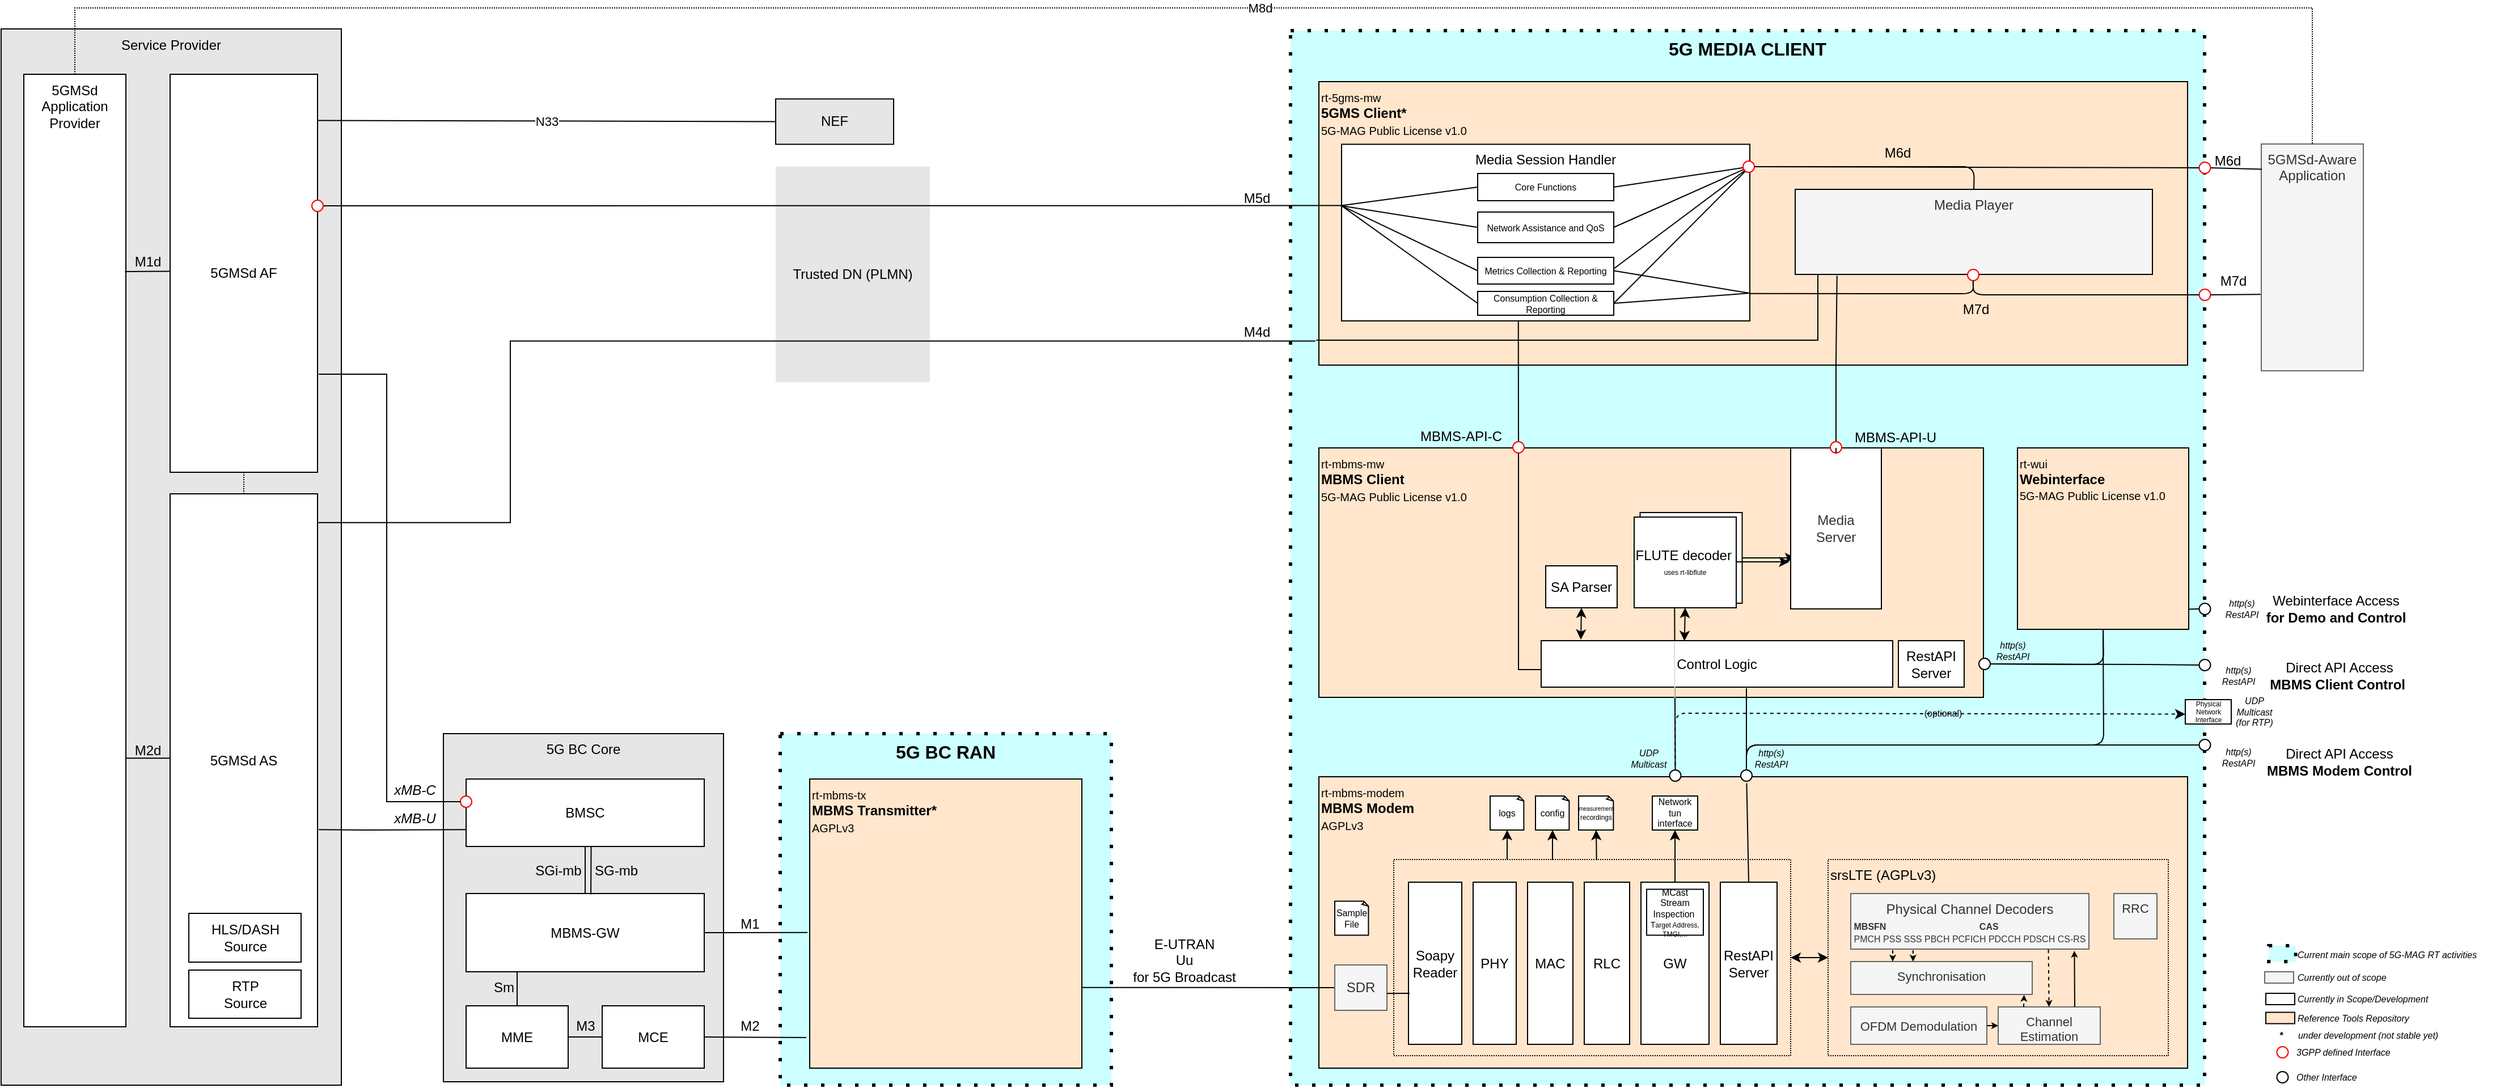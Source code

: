 <mxfile version="15.8.7" type="device"><diagram id="t-FZyY71_Kf3-kKKvfM1" name="Overview"><mxGraphModel dx="1799" dy="1327" grid="1" gridSize="10" guides="1" tooltips="1" connect="1" arrows="1" fold="1" page="1" pageScale="1" pageWidth="1169" pageHeight="827" math="0" shadow="0"><root><mxCell id="0"/><mxCell id="1" parent="0"/><mxCell id="G_HqjUwHFonaNJhbWPcw-3" value="&lt;font style=&quot;font-size: 16px&quot;&gt;&lt;b&gt;5G BC RAN&lt;/b&gt;&lt;/font&gt;" style="rounded=0;whiteSpace=wrap;html=1;fillColor=#CCFFFF;verticalAlign=top;dashed=1;dashPattern=1 4;strokeWidth=3;" parent="1" vertex="1"><mxGeometry x="-443" y="-60" width="292" height="310" as="geometry"/></mxCell><mxCell id="8Xo5m4duaSjfwzh1bX6e-3" value="&lt;span style=&quot;font-size: 10px&quot;&gt;rt-mbms-tx&lt;/span&gt;&lt;br&gt;&lt;b&gt;MBMS Transmitter*&lt;/b&gt;&lt;font style=&quot;font-size: 10px&quot;&gt;&lt;br&gt;AGPLv3&lt;/font&gt;" style="rounded=0;whiteSpace=wrap;html=1;fillColor=#FFE6CC;verticalAlign=top;align=left;" parent="1" vertex="1"><mxGeometry x="-417" y="-20" width="240" height="255" as="geometry"/></mxCell><mxCell id="G_HqjUwHFonaNJhbWPcw-2" value="&lt;b&gt;5G MEDIA CLIENT&lt;/b&gt;" style="rounded=0;whiteSpace=wrap;html=1;fillColor=#CCFFFF;verticalAlign=top;dashed=1;dashPattern=1 4;strokeWidth=3;fontSize=16;" parent="1" vertex="1"><mxGeometry x="7" y="-680" width="806" height="930" as="geometry"/></mxCell><mxCell id="2vlPOJPuA9wXbitWBf3n-66" value="Service Provider" style="rounded=0;whiteSpace=wrap;html=1;fillColor=#E6E6E6;align=center;verticalAlign=top;labelPosition=center;verticalLabelPosition=middle;" parent="1" vertex="1"><mxGeometry x="-1130" y="-681.5" width="300" height="931.5" as="geometry"/></mxCell><mxCell id="G_HqjUwHFonaNJhbWPcw-4" value="&lt;font style=&quot;font-size: 10px&quot;&gt;rt-mbms-mw&lt;br&gt;&lt;span style=&quot;font-size: 12px&quot;&gt;&lt;b&gt;MBMS Client&lt;/b&gt;&lt;/span&gt;&lt;br&gt;5G-MAG Public License v1.0&lt;/font&gt;" style="rounded=0;whiteSpace=wrap;html=1;align=left;verticalAlign=top;fillColor=#FFE6CC;" parent="1" vertex="1"><mxGeometry x="32" y="-312" width="586" height="220" as="geometry"/></mxCell><mxCell id="G_HqjUwHFonaNJhbWPcw-5" value="&lt;span style=&quot;font-size: 10px&quot;&gt;rt-mbms-modem&lt;/span&gt;&lt;br&gt;&lt;b&gt;MBMS Modem&lt;/b&gt;&lt;font style=&quot;font-size: 10px&quot;&gt;&lt;br&gt;AGPLv3&lt;/font&gt;" style="rounded=0;whiteSpace=wrap;html=1;fillColor=#FFE6CC;verticalAlign=top;align=left;" parent="1" vertex="1"><mxGeometry x="32" y="-22" width="766" height="257" as="geometry"/></mxCell><mxCell id="CgZAOS09ZjuMNSlnD4I0-3" value="Physical Network Interface" style="rounded=0;whiteSpace=wrap;html=1;align=center;verticalAlign=middle;labelPosition=center;verticalLabelPosition=middle;fontSize=6;" parent="1" vertex="1"><mxGeometry x="796" y="-90" width="40.5" height="21.5" as="geometry"/></mxCell><mxCell id="CgZAOS09ZjuMNSlnD4I0-4" value="(optional)" style="endArrow=classic;html=1;strokeWidth=1;fontSize=8;exitX=0.5;exitY=0;exitDx=0;exitDy=0;dashed=1;entryX=0;entryY=0.5;entryDx=0;entryDy=0;labelBackgroundColor=none;verticalAlign=bottom;" parent="1" edge="1"><mxGeometry x="0.147" y="-8" width="50" height="50" relative="1" as="geometry"><mxPoint x="346.25" y="-26" as="sourcePoint"/><mxPoint x="796" y="-77.25" as="targetPoint"/><Array as="points"><mxPoint x="346" y="-78"/></Array><mxPoint as="offset"/></mxGeometry></mxCell><mxCell id="CgZAOS09ZjuMNSlnD4I0-5" value="" style="endArrow=none;html=1;strokeWidth=1;fontSize=8;entryX=0.396;entryY=1.004;entryDx=0;entryDy=0;entryPerimeter=0;startArrow=none;startFill=0;endFill=0;" parent="1" source="2vlPOJPuA9wXbitWBf3n-79" target="2vlPOJPuA9wXbitWBf3n-3" edge="1"><mxGeometry width="50" height="50" relative="1" as="geometry"><mxPoint x="345.33" y="-83.99" as="sourcePoint"/><mxPoint x="354" y="-123" as="targetPoint"/></mxGeometry></mxCell><mxCell id="2vlPOJPuA9wXbitWBf3n-10" value="Control Logic" style="rounded=0;whiteSpace=wrap;html=1;fillColor=default;align=center;verticalAlign=middle;labelPosition=center;verticalLabelPosition=middle;fontSize=12;" parent="1" vertex="1"><mxGeometry x="228" y="-142" width="310" height="41" as="geometry"/></mxCell><mxCell id="2vlPOJPuA9wXbitWBf3n-14" value="" style="endArrow=none;startArrow=none;html=1;strokeWidth=1;fontSize=8;entryX=0.5;entryY=0;entryDx=0;entryDy=0;endFill=0;startFill=0;" parent="1" target="2vlPOJPuA9wXbitWBf3n-78" edge="1"><mxGeometry width="50" height="50" relative="1" as="geometry"><mxPoint x="409" y="-100" as="sourcePoint"/><mxPoint x="476" y="162" as="targetPoint"/></mxGeometry></mxCell><mxCell id="2vlPOJPuA9wXbitWBf3n-17" value="" style="endArrow=classic;html=1;strokeWidth=1;fontSize=8;entryX=0.5;entryY=1;entryDx=0;entryDy=0;exitX=0.414;exitY=0.006;exitDx=0;exitDy=0;exitPerimeter=0;startArrow=classic;startFill=1;" parent="1" target="2vlPOJPuA9wXbitWBf3n-3" edge="1"><mxGeometry width="50" height="50" relative="1" as="geometry"><mxPoint x="354.34" y="-141.694" as="sourcePoint"/><mxPoint x="354.35" y="-163.82" as="targetPoint"/></mxGeometry></mxCell><mxCell id="2vlPOJPuA9wXbitWBf3n-30" value="SA Parser" style="rounded=0;whiteSpace=wrap;html=1;fillColor=default;align=center;verticalAlign=middle;labelPosition=center;verticalLabelPosition=middle;fontSize=12;" parent="1" vertex="1"><mxGeometry x="232" y="-208" width="63" height="37" as="geometry"/></mxCell><mxCell id="2vlPOJPuA9wXbitWBf3n-37" value="" style="endArrow=classic;html=1;strokeWidth=1;fontSize=8;entryX=0.5;entryY=1;entryDx=0;entryDy=0;startArrow=classic;startFill=1;" parent="1" target="2vlPOJPuA9wXbitWBf3n-30" edge="1"><mxGeometry width="50" height="50" relative="1" as="geometry"><mxPoint x="263" y="-143" as="sourcePoint"/><mxPoint x="466" y="-115" as="targetPoint"/></mxGeometry></mxCell><mxCell id="coi-fCupP_4FWcqRsCUB-4" style="edgeStyle=orthogonalEdgeStyle;rounded=0;orthogonalLoop=1;jettySize=auto;html=1;exitX=0.5;exitY=1;exitDx=0;exitDy=0;entryX=0.5;entryY=0;entryDx=0;entryDy=0;endArrow=none;endFill=0;dashed=1;dashPattern=1 1;" parent="1" source="2vlPOJPuA9wXbitWBf3n-40" target="hA-Ps4pZ5avrQKP371bv-65" edge="1"><mxGeometry relative="1" as="geometry"/></mxCell><mxCell id="coi-fCupP_4FWcqRsCUB-6" value="N33" style="rounded=0;orthogonalLoop=1;jettySize=auto;html=1;endArrow=none;endFill=0;entryX=0;entryY=0.5;entryDx=0;entryDy=0;exitX=0.996;exitY=0.116;exitDx=0;exitDy=0;exitPerimeter=0;" parent="1" source="2vlPOJPuA9wXbitWBf3n-40" target="coi-fCupP_4FWcqRsCUB-7" edge="1"><mxGeometry relative="1" as="geometry"><mxPoint x="-671" y="-457.176" as="targetPoint"/><mxPoint x="-761" y="-460" as="sourcePoint"/></mxGeometry></mxCell><mxCell id="2vlPOJPuA9wXbitWBf3n-40" value="5GMSd AF" style="rounded=0;whiteSpace=wrap;html=1;fillColor=default;align=center;verticalAlign=middle;labelPosition=center;verticalLabelPosition=middle;" parent="1" vertex="1"><mxGeometry x="-981" y="-641.5" width="130" height="351" as="geometry"/></mxCell><mxCell id="2vlPOJPuA9wXbitWBf3n-48" value="RestAPI Server" style="rounded=0;whiteSpace=wrap;html=1;fillColor=default;align=center;verticalAlign=middle;labelPosition=center;verticalLabelPosition=middle;fontSize=12;" parent="1" vertex="1"><mxGeometry x="543" y="-142" width="58" height="41" as="geometry"/></mxCell><mxCell id="2vlPOJPuA9wXbitWBf3n-49" value="&lt;font style=&quot;font-size: 12px&quot;&gt;&lt;span style=&quot;font-size: 10px&quot;&gt;rt-wui&lt;/span&gt;&lt;b&gt;&lt;br&gt;Webinterface&lt;font style=&quot;font-size: 12px&quot;&gt; &lt;br&gt;&lt;/font&gt;&lt;/b&gt;&lt;/font&gt;&lt;font style=&quot;font-size: 10px&quot;&gt;5G-MAG Public License v1.0&lt;br&gt;&lt;/font&gt;" style="rounded=0;whiteSpace=wrap;html=1;fillColor=#FFE6CC;align=left;verticalAlign=top;labelPosition=center;verticalLabelPosition=middle;fontSize=11;" parent="1" vertex="1"><mxGeometry x="648" y="-312" width="151" height="160" as="geometry"/></mxCell><mxCell id="2vlPOJPuA9wXbitWBf3n-52" value="" style="endArrow=none;startArrow=none;html=1;strokeWidth=1;fontSize=12;exitX=0.5;exitY=1;exitDx=0;exitDy=0;entryX=0.5;entryY=0;entryDx=0;entryDy=0;endFill=0;startFill=0;" parent="1" source="2vlPOJPuA9wXbitWBf3n-49" target="2vlPOJPuA9wXbitWBf3n-78" edge="1"><mxGeometry width="50" height="50" relative="1" as="geometry"><mxPoint x="572.51" y="-318.298" as="sourcePoint"/><mxPoint x="408" y="-30" as="targetPoint"/><Array as="points"><mxPoint x="724" y="-50"/><mxPoint x="409" y="-50"/></Array></mxGeometry></mxCell><mxCell id="2vlPOJPuA9wXbitWBf3n-58" value="5G BC Core" style="rounded=0;whiteSpace=wrap;html=1;fillColor=#E6E6E6;verticalAlign=top;" parent="1" vertex="1"><mxGeometry x="-740" y="-60" width="247" height="307" as="geometry"/></mxCell><mxCell id="2vlPOJPuA9wXbitWBf3n-60" value="MBMS-GW" style="rounded=0;whiteSpace=wrap;html=1;fillColor=default;align=center;verticalAlign=middle;labelPosition=center;verticalLabelPosition=middle;" parent="1" vertex="1"><mxGeometry x="-720" y="81" width="210" height="69" as="geometry"/></mxCell><mxCell id="2vlPOJPuA9wXbitWBf3n-61" value="MCE" style="rounded=0;whiteSpace=wrap;html=1;fillColor=default;align=center;verticalAlign=middle;labelPosition=center;verticalLabelPosition=middle;" parent="1" vertex="1"><mxGeometry x="-600" y="180" width="90" height="55" as="geometry"/></mxCell><mxCell id="2vlPOJPuA9wXbitWBf3n-62" value="BMSC" style="rounded=0;whiteSpace=wrap;html=1;fillColor=default;align=center;verticalAlign=middle;labelPosition=center;verticalLabelPosition=middle;" parent="1" vertex="1"><mxGeometry x="-720" y="-20" width="210" height="59.5" as="geometry"/></mxCell><mxCell id="2vlPOJPuA9wXbitWBf3n-74" value="" style="rounded=0;whiteSpace=wrap;html=1;fillColor=default;align=center;verticalAlign=middle;labelPosition=center;verticalLabelPosition=middle;fontSize=10;labelBackgroundColor=default;" parent="1" vertex="1"><mxGeometry x="315.25" y="-255" width="90" height="80" as="geometry"/></mxCell><mxCell id="2vlPOJPuA9wXbitWBf3n-3" value="&lt;font style=&quot;font-size: 12px&quot;&gt;FLUTE decoder&lt;/font&gt;&amp;nbsp;&lt;br&gt;&lt;font style=&quot;font-size: 6px&quot;&gt;uses rt-libflute&lt;br&gt;&lt;/font&gt;" style="rounded=0;whiteSpace=wrap;html=1;fillColor=#FFFFFF;align=center;verticalAlign=middle;labelPosition=center;verticalLabelPosition=middle;fontSize=10;labelBackgroundColor=default;" parent="1" vertex="1"><mxGeometry x="310" y="-251" width="90" height="80" as="geometry"/></mxCell><mxCell id="2vlPOJPuA9wXbitWBf3n-78" value="" style="ellipse;whiteSpace=wrap;html=1;aspect=fixed;labelBackgroundColor=default;fontSize=12;strokeColor=#000000;fillColor=#FFFFFF;align=left;verticalAlign=top;" parent="1" vertex="1"><mxGeometry x="404" y="-28" width="10" as="geometry"/></mxCell><mxCell id="2vlPOJPuA9wXbitWBf3n-79" value="" style="ellipse;whiteSpace=wrap;html=1;aspect=fixed;labelBackgroundColor=default;fontSize=12;strokeColor=#000000;fillColor=#FFFFFF;align=left;verticalAlign=top;" parent="1" vertex="1"><mxGeometry x="341.25" y="-28" width="10" as="geometry"/></mxCell><mxCell id="2vlPOJPuA9wXbitWBf3n-84" value="" style="ellipse;whiteSpace=wrap;html=1;aspect=fixed;labelBackgroundColor=default;fontSize=12;strokeColor=#000000;fillColor=#FFFFFF;align=left;verticalAlign=top;" parent="1" vertex="1"><mxGeometry x="614" y="-118" width="10" as="geometry"/></mxCell><mxCell id="2vlPOJPuA9wXbitWBf3n-86" value="" style="endArrow=none;html=1;fontSize=8;entryX=1.009;entryY=0.564;entryDx=0;entryDy=0;exitX=0;exitY=0.5;exitDx=0;exitDy=0;entryPerimeter=0;" parent="1" source="2vlPOJPuA9wXbitWBf3n-84" target="2vlPOJPuA9wXbitWBf3n-48" edge="1"><mxGeometry width="50" height="50" relative="1" as="geometry"><mxPoint x="556" y="280" as="sourcePoint"/><mxPoint x="606" y="230" as="targetPoint"/></mxGeometry></mxCell><mxCell id="2vlPOJPuA9wXbitWBf3n-89" style="edgeStyle=none;rounded=0;orthogonalLoop=1;jettySize=auto;html=1;exitX=1;exitY=0;exitDx=0;exitDy=0;fontSize=8;" parent="1" edge="1"><mxGeometry relative="1" as="geometry"><mxPoint x="748.536" y="-331.036" as="sourcePoint"/><mxPoint x="748.536" y="-331.036" as="targetPoint"/></mxGeometry></mxCell><mxCell id="2vlPOJPuA9wXbitWBf3n-96" value="UDP Multicast" style="text;html=1;strokeColor=none;fillColor=none;align=center;verticalAlign=middle;whiteSpace=wrap;rounded=0;labelBackgroundColor=none;fontSize=8;opacity=0;fontStyle=2" parent="1" vertex="1"><mxGeometry x="303.25" y="-43" width="40" height="10" as="geometry"/></mxCell><mxCell id="2vlPOJPuA9wXbitWBf3n-97" value="http(s)&lt;br&gt;RestAPI" style="text;html=1;strokeColor=none;fillColor=none;align=center;verticalAlign=middle;whiteSpace=wrap;rounded=0;labelBackgroundColor=none;fontSize=8;opacity=0;fontStyle=2" parent="1" vertex="1"><mxGeometry x="411" y="-43" width="40" height="10" as="geometry"/></mxCell><mxCell id="2vlPOJPuA9wXbitWBf3n-101" value="UDP Multicast (for RTP)" style="text;html=1;strokeColor=none;fillColor=none;align=center;verticalAlign=middle;whiteSpace=wrap;rounded=0;labelBackgroundColor=none;fontSize=8;opacity=0;fontStyle=2" parent="1" vertex="1"><mxGeometry x="836.5" y="-84" width="40" height="10" as="geometry"/></mxCell><mxCell id="2vlPOJPuA9wXbitWBf3n-102" value="" style="endArrow=classic;startArrow=classic;html=1;strokeWidth=1;fontSize=8;entryX=1;entryY=0.5;entryDx=0;entryDy=0;exitX=0;exitY=0.5;exitDx=0;exitDy=0;" parent="1" target="2vlPOJPuA9wXbitWBf3n-84" edge="1"><mxGeometry width="50" height="50" relative="1" as="geometry"><mxPoint as="sourcePoint"/><mxPoint x="491" y="449.5" as="targetPoint"/><Array as="points"/></mxGeometry></mxCell><mxCell id="2vlPOJPuA9wXbitWBf3n-106" value="http(s)&lt;br&gt;RestAPI" style="text;html=1;strokeColor=none;fillColor=none;align=center;verticalAlign=middle;whiteSpace=wrap;rounded=0;labelBackgroundColor=none;fontSize=8;opacity=0;fontStyle=2" parent="1" vertex="1"><mxGeometry x="624" y="-138" width="40" height="10" as="geometry"/></mxCell><mxCell id="2vlPOJPuA9wXbitWBf3n-115" value="" style="ellipse;whiteSpace=wrap;html=1;aspect=fixed;labelBackgroundColor=default;fontSize=12;strokeColor=#000000;fillColor=#FFFFFF;align=left;verticalAlign=top;" parent="1" vertex="1"><mxGeometry x="813" y="-39" width="10" as="geometry"/></mxCell><mxCell id="2vlPOJPuA9wXbitWBf3n-120" value="http(s)&lt;br&gt;RestAPI" style="text;html=1;strokeColor=none;fillColor=none;align=center;verticalAlign=middle;whiteSpace=wrap;rounded=0;labelBackgroundColor=none;fontSize=8;opacity=0;fontStyle=2" parent="1" vertex="1"><mxGeometry x="823" y="-116" width="40" height="10" as="geometry"/></mxCell><mxCell id="2vlPOJPuA9wXbitWBf3n-121" value="http(s)&lt;br&gt;RestAPI" style="text;html=1;strokeColor=none;fillColor=none;align=center;verticalAlign=middle;whiteSpace=wrap;rounded=0;labelBackgroundColor=none;fontSize=8;opacity=0;fontStyle=2" parent="1" vertex="1"><mxGeometry x="823.25" y="-44" width="40" height="10" as="geometry"/></mxCell><mxCell id="2vlPOJPuA9wXbitWBf3n-122" value="" style="endArrow=classic;startArrow=classic;html=1;strokeWidth=1;fontSize=8;entryX=1;entryY=0.5;entryDx=0;entryDy=0;exitX=0.198;exitY=1.005;exitDx=0;exitDy=0;exitPerimeter=0;" parent="1" source="2vlPOJPuA9wXbitWBf3n-49" target="2vlPOJPuA9wXbitWBf3n-84" edge="1"><mxGeometry width="50" height="50" relative="1" as="geometry"><mxPoint x="533" y="420" as="sourcePoint"/><mxPoint x="491.0" y="449" as="targetPoint"/><Array as="points"><mxPoint x="496" y="449"/></Array></mxGeometry></mxCell><mxCell id="2vlPOJPuA9wXbitWBf3n-124" value="" style="endArrow=classic;startArrow=classic;html=1;strokeWidth=1;fontSize=12;exitX=0;exitY=0.5;exitDx=0;exitDy=0;entryX=0.5;entryY=0;entryDx=0;entryDy=0;" parent="1" source="2vlPOJPuA9wXbitWBf3n-115" target="2vlPOJPuA9wXbitWBf3n-78" edge="1"><mxGeometry width="50" height="50" relative="1" as="geometry"><mxPoint x="700" y="410" as="sourcePoint"/><mxPoint x="226" y="550" as="targetPoint"/><Array as="points"><mxPoint x="227" y="530"/></Array></mxGeometry></mxCell><mxCell id="2vlPOJPuA9wXbitWBf3n-125" value="Direct API Access&lt;br&gt;&lt;b&gt;MBMS Client&amp;nbsp;&lt;/b&gt;&lt;b&gt;Control&amp;nbsp;&lt;/b&gt;" style="text;html=1;strokeColor=none;fillColor=none;align=center;verticalAlign=middle;whiteSpace=wrap;rounded=0;labelBackgroundColor=default;fontSize=12;" parent="1" vertex="1"><mxGeometry x="866" y="-122" width="132" height="22" as="geometry"/></mxCell><mxCell id="2vlPOJPuA9wXbitWBf3n-126" value="Direct API Access&lt;br&gt;&lt;b&gt;MBMS Modem&amp;nbsp;&lt;/b&gt;&lt;b&gt;Control&lt;/b&gt;" style="text;html=1;strokeColor=none;fillColor=none;align=center;verticalAlign=middle;whiteSpace=wrap;rounded=0;labelBackgroundColor=default;fontSize=12;" parent="1" vertex="1"><mxGeometry x="866" y="-46" width="132" height="22" as="geometry"/></mxCell><mxCell id="2vlPOJPuA9wXbitWBf3n-129" value="" style="endArrow=classic;html=1;fontSize=6;exitX=1;exitY=0.5;exitDx=0;exitDy=0;" parent="1" source="2vlPOJPuA9wXbitWBf3n-74" edge="1"><mxGeometry x="0.109" y="-3" width="50" height="50" relative="1" as="geometry"><mxPoint x="405.25" y="-210.27" as="sourcePoint"/><mxPoint x="452" y="-215" as="targetPoint"/><mxPoint as="offset"/></mxGeometry></mxCell><mxCell id="2vlPOJPuA9wXbitWBf3n-131" value="" style="ellipse;whiteSpace=wrap;html=1;aspect=fixed;labelBackgroundColor=default;fontSize=12;strokeColor=default;fillColor=#FFFFFF;align=left;verticalAlign=top;" parent="1" vertex="1"><mxGeometry x="56" y="-276.5" width="10" as="geometry"/></mxCell><mxCell id="2vlPOJPuA9wXbitWBf3n-164" value="&lt;font style=&quot;font-size: 12px&quot;&gt;xMB-U&lt;/font&gt;" style="text;html=1;strokeColor=none;fillColor=none;align=center;verticalAlign=middle;whiteSpace=wrap;rounded=0;labelBackgroundColor=none;fontSize=8;fontStyle=2" parent="1" vertex="1"><mxGeometry x="-785" width="40" height="30" as="geometry"/></mxCell><mxCell id="2vlPOJPuA9wXbitWBf3n-169" value="&lt;font style=&quot;font-size: 12px&quot;&gt;xMB-C&lt;/font&gt;" style="text;html=1;strokeColor=none;fillColor=none;align=center;verticalAlign=middle;whiteSpace=wrap;rounded=0;labelBackgroundColor=none;fontSize=8;fontStyle=2" parent="1" vertex="1"><mxGeometry x="-785" y="-25" width="40" height="30" as="geometry"/></mxCell><mxCell id="2vlPOJPuA9wXbitWBf3n-179" value="" style="endArrow=none;html=1;labelBackgroundColor=none;fontSize=8;entryX=0.379;entryY=0.027;entryDx=0;entryDy=0;entryPerimeter=0;strokeColor=#DBDBDB;exitX=0.52;exitY=0.989;exitDx=0;exitDy=0;exitPerimeter=0;" parent="1" target="2vlPOJPuA9wXbitWBf3n-10" edge="1"><mxGeometry width="50" height="50" relative="1" as="geometry"><mxPoint x="345.84" y="-91.374" as="sourcePoint"/><mxPoint x="345.84" y="-124.286" as="targetPoint"/></mxGeometry></mxCell><mxCell id="2vlPOJPuA9wXbitWBf3n-180" style="edgeStyle=none;rounded=0;orthogonalLoop=1;jettySize=auto;html=1;exitX=0.5;exitY=0;exitDx=0;exitDy=0;labelBackgroundColor=none;fontSize=8;startArrow=classic;startFill=1;strokeColor=#DBDBDB;" parent="1" edge="1"><mxGeometry relative="1" as="geometry"><mxPoint x="-805" y="-95.5" as="sourcePoint"/><mxPoint x="-805" y="-95.5" as="targetPoint"/></mxGeometry></mxCell><mxCell id="2vlPOJPuA9wXbitWBf3n-196" value="" style="ellipse;whiteSpace=wrap;html=1;aspect=fixed;labelBackgroundColor=default;fontSize=12;strokeColor=default;fillColor=#FFFFFF;align=left;verticalAlign=top;" parent="1" vertex="1"><mxGeometry x="789" y="-277" width="10" as="geometry"/></mxCell><mxCell id="yrz_ErMZJHMfAEU_T5A7-6" value="&lt;span style=&quot;color: rgb(51 , 51 , 51) ; font-size: 12px&quot;&gt;Media&lt;br&gt;Server&lt;br style=&quot;font-size: 12px&quot;&gt;&lt;/span&gt;" style="rounded=0;whiteSpace=wrap;html=1;fillColor=default;align=center;verticalAlign=middle;labelPosition=center;verticalLabelPosition=middle;fontSize=12;" parent="1" vertex="1"><mxGeometry x="448" y="-312" width="80" height="142" as="geometry"/></mxCell><mxCell id="coi-fCupP_4FWcqRsCUB-5" value="M8d" style="edgeStyle=orthogonalEdgeStyle;rounded=0;orthogonalLoop=1;jettySize=auto;html=1;exitX=0.5;exitY=0;exitDx=0;exitDy=0;entryX=0.5;entryY=0;entryDx=0;entryDy=0;dashed=1;dashPattern=1 1;endArrow=none;endFill=0;" parent="1" source="n_3CjSWB2MxKDpPjfIME-4" target="hA-Ps4pZ5avrQKP371bv-50" edge="1"><mxGeometry x="0.026" relative="1" as="geometry"><Array as="points"><mxPoint x="-976" y="-700"/><mxPoint x="765" y="-700"/></Array><mxPoint as="offset"/></mxGeometry></mxCell><mxCell id="n_3CjSWB2MxKDpPjfIME-4" value="5GMSd Application Provider" style="rounded=0;whiteSpace=wrap;html=1;fillColor=#FFFFFF;align=center;verticalAlign=top;labelPosition=center;verticalLabelPosition=middle;" parent="1" vertex="1"><mxGeometry x="-1110" y="-641.5" width="90" height="840" as="geometry"/></mxCell><mxCell id="hA-Ps4pZ5avrQKP371bv-1" value="" style="endArrow=none;html=1;rounded=0;exitX=0.006;exitY=0.947;exitDx=0;exitDy=0;exitPerimeter=0;entryX=0.998;entryY=0.939;entryDx=0;entryDy=0;entryPerimeter=0;" parent="1" source="hA-Ps4pZ5avrQKP371bv-9" target="hA-Ps4pZ5avrQKP371bv-9" edge="1"><mxGeometry width="50" height="50" relative="1" as="geometry"><mxPoint x="-1060" y="-366.5" as="sourcePoint"/><mxPoint x="-980" y="-370.5" as="targetPoint"/></mxGeometry></mxCell><mxCell id="hA-Ps4pZ5avrQKP371bv-4" value="M2d" style="text;html=1;resizable=0;autosize=1;align=center;verticalAlign=middle;points=[];fillColor=none;strokeColor=none;rounded=0;" parent="1" vertex="1"><mxGeometry x="-1021" y="-55.5" width="40" height="20" as="geometry"/></mxCell><mxCell id="hA-Ps4pZ5avrQKP371bv-5" value="" style="endArrow=none;html=1;rounded=0;entryX=-0.004;entryY=0.496;entryDx=0;entryDy=0;entryPerimeter=0;exitX=0.025;exitY=0.857;exitDx=0;exitDy=0;exitPerimeter=0;" parent="1" source="hA-Ps4pZ5avrQKP371bv-4" target="hA-Ps4pZ5avrQKP371bv-65" edge="1"><mxGeometry width="50" height="50" relative="1" as="geometry"><mxPoint x="-1000" y="-1.5" as="sourcePoint"/><mxPoint x="-980" y="21.722" as="targetPoint"/><Array as="points"/></mxGeometry></mxCell><mxCell id="hA-Ps4pZ5avrQKP371bv-9" value="M1d" style="text;html=1;resizable=0;autosize=1;align=center;verticalAlign=middle;points=[];fillColor=none;strokeColor=none;rounded=0;" parent="1" vertex="1"><mxGeometry x="-1021" y="-486.5" width="40" height="20" as="geometry"/></mxCell><mxCell id="hA-Ps4pZ5avrQKP371bv-34" value="Trusted DN (PLMN)" style="rounded=0;whiteSpace=wrap;html=1;fillColor=#E6E6E6;verticalAlign=middle;strokeColor=none;" parent="1" vertex="1"><mxGeometry x="-447" y="-560" width="136" height="190" as="geometry"/></mxCell><mxCell id="hA-Ps4pZ5avrQKP371bv-42" style="edgeStyle=orthogonalEdgeStyle;rounded=0;orthogonalLoop=1;jettySize=auto;html=1;exitX=1.001;exitY=0.721;exitDx=0;exitDy=0;fontSize=12;endArrow=none;endFill=0;exitPerimeter=0;" parent="1" source="8Xo5m4duaSjfwzh1bX6e-3" target="coi-fCupP_4FWcqRsCUB-118" edge="1"><mxGeometry relative="1" as="geometry"><mxPoint x="-313" y="128.25" as="sourcePoint"/><mxPoint x="-261.8" y="162" as="targetPoint"/></mxGeometry></mxCell><mxCell id="hA-Ps4pZ5avrQKP371bv-50" value="5GMSd-Aware Application" style="rounded=0;whiteSpace=wrap;html=1;fillColor=#f5f5f5;align=center;verticalAlign=top;labelPosition=center;verticalLabelPosition=middle;fontColor=#333333;strokeColor=#666666;" parent="1" vertex="1"><mxGeometry x="863" y="-580" width="90" height="200" as="geometry"/></mxCell><mxCell id="hA-Ps4pZ5avrQKP371bv-54" value="&lt;font style=&quot;font-size: 10px&quot;&gt;rt-5gms-mw&lt;br&gt;&lt;span style=&quot;font-size: 12px&quot;&gt;&lt;b&gt;5GMS Client*&lt;/b&gt;&lt;/span&gt;&lt;br&gt;5G-MAG Public License v1.0&lt;/font&gt;" style="rounded=0;whiteSpace=wrap;html=1;align=left;verticalAlign=top;fillColor=#FFE6CC;" parent="1" vertex="1"><mxGeometry x="32" y="-635" width="766" height="250" as="geometry"/></mxCell><mxCell id="hA-Ps4pZ5avrQKP371bv-60" value="MBMS-API-U" style="text;html=1;resizable=0;autosize=1;align=center;verticalAlign=middle;points=[];fillColor=none;strokeColor=none;rounded=0;" parent="1" vertex="1"><mxGeometry x="495" y="-331" width="90" height="20" as="geometry"/></mxCell><mxCell id="hA-Ps4pZ5avrQKP371bv-62" value="Media Session Handler" style="rounded=0;whiteSpace=wrap;html=1;align=center;verticalAlign=top;labelPosition=center;verticalLabelPosition=middle;" parent="1" vertex="1"><mxGeometry x="52" y="-579.75" width="360" height="155.75" as="geometry"/></mxCell><mxCell id="hA-Ps4pZ5avrQKP371bv-65" value="5GMSd AS" style="rounded=0;whiteSpace=wrap;html=1;fillColor=default;align=center;verticalAlign=middle;labelPosition=center;verticalLabelPosition=middle;" parent="1" vertex="1"><mxGeometry x="-981" y="-271.5" width="130" height="470" as="geometry"/></mxCell><mxCell id="hA-Ps4pZ5avrQKP371bv-77" value="M6d" style="text;html=1;resizable=0;autosize=1;align=center;verticalAlign=middle;points=[];fillColor=none;strokeColor=none;rounded=0;" parent="1" vertex="1"><mxGeometry x="813" y="-575" width="40" height="20" as="geometry"/></mxCell><mxCell id="hA-Ps4pZ5avrQKP371bv-81" value="M7d" style="text;html=1;resizable=0;autosize=1;align=center;verticalAlign=middle;points=[];fillColor=none;strokeColor=none;rounded=0;" parent="1" vertex="1"><mxGeometry x="818.25" y="-469" width="40" height="20" as="geometry"/></mxCell><mxCell id="hA-Ps4pZ5avrQKP371bv-87" style="rounded=0;orthogonalLoop=1;jettySize=auto;html=1;fontSize=12;startArrow=none;entryX=0.321;entryY=1.004;entryDx=0;entryDy=0;entryPerimeter=0;endArrow=none;endFill=0;exitX=0.5;exitY=0;exitDx=0;exitDy=0;" parent="1" source="xPYDSDDHmbbXcYoAUSGu-4" edge="1"><mxGeometry relative="1" as="geometry"><mxPoint x="208" y="-319" as="sourcePoint"/><mxPoint x="207.87" y="-423.337" as="targetPoint"/></mxGeometry></mxCell><mxCell id="hA-Ps4pZ5avrQKP371bv-88" value="MBMS-API-C" style="text;html=1;resizable=0;autosize=1;align=center;verticalAlign=middle;points=[];fillColor=none;strokeColor=none;rounded=0;" parent="1" vertex="1"><mxGeometry x="112" y="-332" width="90" height="20" as="geometry"/></mxCell><mxCell id="hA-Ps4pZ5avrQKP371bv-90" style="edgeStyle=orthogonalEdgeStyle;rounded=0;orthogonalLoop=1;jettySize=auto;html=1;entryX=0.117;entryY=1.015;entryDx=0;entryDy=0;entryPerimeter=0;fontSize=12;endArrow=none;endFill=0;startArrow=none;exitX=0.5;exitY=0;exitDx=0;exitDy=0;" parent="1" source="yrz_ErMZJHMfAEU_T5A7-6" target="hA-Ps4pZ5avrQKP371bv-55" edge="1"><mxGeometry relative="1" as="geometry"><mxPoint x="489" y="-330" as="sourcePoint"/><mxPoint x="596.308" y="-397.55" as="targetPoint"/></mxGeometry></mxCell><mxCell id="hA-Ps4pZ5avrQKP371bv-92" value="M7d" style="text;html=1;resizable=0;autosize=1;align=center;verticalAlign=middle;points=[];fillColor=none;strokeColor=none;rounded=0;" parent="1" vertex="1"><mxGeometry x="591" y="-444" width="40" height="20" as="geometry"/></mxCell><mxCell id="hA-Ps4pZ5avrQKP371bv-96" value="" style="endArrow=none;html=1;rounded=0;fontSize=12;startArrow=none;entryX=-0.001;entryY=0.347;entryDx=0;entryDy=0;entryPerimeter=0;" parent="1" source="coi-fCupP_4FWcqRsCUB-58" target="hA-Ps4pZ5avrQKP371bv-62" edge="1"><mxGeometry width="50" height="50" relative="1" as="geometry"><mxPoint x="-761" y="-368.5" as="sourcePoint"/><mxPoint x="-91" y="-520" as="targetPoint"/></mxGeometry></mxCell><mxCell id="hA-Ps4pZ5avrQKP371bv-103" value="" style="edgeStyle=elbowEdgeStyle;elbow=horizontal;endArrow=none;html=1;rounded=0;fontSize=12;exitX=1.005;exitY=0.054;exitDx=0;exitDy=0;exitPerimeter=0;endFill=0;entryX=-0.004;entryY=0.915;entryDx=0;entryDy=0;entryPerimeter=0;" parent="1" source="hA-Ps4pZ5avrQKP371bv-65" target="hA-Ps4pZ5avrQKP371bv-54" edge="1"><mxGeometry width="50" height="50" relative="1" as="geometry"><mxPoint x="-221" y="-210" as="sourcePoint"/><mxPoint x="477" y="-304" as="targetPoint"/><Array as="points"><mxPoint x="-681" y="-190"/><mxPoint x="-181" y="-210"/><mxPoint x="-121" y="-300"/><mxPoint x="369" y="-250"/><mxPoint x="-681" y="-120"/><mxPoint x="-191" y="-310"/></Array></mxGeometry></mxCell><mxCell id="hA-Ps4pZ5avrQKP371bv-104" value="M4d" style="text;html=1;resizable=0;autosize=1;align=center;verticalAlign=middle;points=[];fillColor=none;strokeColor=none;rounded=0;" parent="1" vertex="1"><mxGeometry x="-43" y="-424" width="40" height="20" as="geometry"/></mxCell><mxCell id="hA-Ps4pZ5avrQKP371bv-106" value="M5d" style="text;html=1;resizable=0;autosize=1;align=center;verticalAlign=middle;points=[];fillColor=none;strokeColor=none;rounded=0;" parent="1" vertex="1"><mxGeometry x="-43" y="-542" width="40" height="20" as="geometry"/></mxCell><mxCell id="coi-fCupP_4FWcqRsCUB-7" value="NEF" style="rounded=0;whiteSpace=wrap;html=1;fillColor=#E6E6E6;verticalAlign=middle;" parent="1" vertex="1"><mxGeometry x="-447" y="-619.75" width="104" height="40" as="geometry"/></mxCell><mxCell id="coi-fCupP_4FWcqRsCUB-8" value="" style="ellipse;whiteSpace=wrap;html=1;aspect=fixed;labelBackgroundColor=default;fontSize=12;strokeColor=#FF0000;fillColor=#FFFFFF;align=left;verticalAlign=top;" parent="1" vertex="1"><mxGeometry x="589" y="-317.5" width="10" as="geometry"/></mxCell><mxCell id="coi-fCupP_4FWcqRsCUB-9" value="" style="ellipse;whiteSpace=wrap;html=1;aspect=fixed;labelBackgroundColor=default;fontSize=12;strokeColor=#FF0000;fillColor=#FFFFFF;align=left;verticalAlign=top;" parent="1" vertex="1"><mxGeometry x="202" y="-317.5" width="10" as="geometry"/></mxCell><mxCell id="coi-fCupP_4FWcqRsCUB-14" value="" style="ellipse;whiteSpace=wrap;html=1;aspect=fixed;labelBackgroundColor=default;fontSize=12;strokeColor=#FF0000;fillColor=#FFFFFF;align=left;verticalAlign=top;" parent="1" vertex="1"><mxGeometry x="518" y="-560" width="10" as="geometry"/></mxCell><mxCell id="coi-fCupP_4FWcqRsCUB-22" value="M6d" style="text;html=1;resizable=0;autosize=1;align=center;verticalAlign=middle;points=[];fillColor=none;strokeColor=none;rounded=0;" parent="1" vertex="1"><mxGeometry x="522" y="-582" width="40" height="20" as="geometry"/></mxCell><mxCell id="coi-fCupP_4FWcqRsCUB-26" value="" style="endArrow=none;startArrow=none;html=1;strokeWidth=1;fontSize=8;entryX=-0.006;entryY=0.367;entryDx=0;entryDy=0;exitX=1;exitY=0.5;exitDx=0;exitDy=0;startFill=0;endFill=0;entryPerimeter=0;" parent="1" source="coi-fCupP_4FWcqRsCUB-14" target="hA-Ps4pZ5avrQKP371bv-55" edge="1"><mxGeometry width="50" height="50" relative="1" as="geometry"><mxPoint x="322.898" y="49.92" as="sourcePoint"/><mxPoint x="269" y="78.07" as="targetPoint"/><Array as="points"><mxPoint x="370" y="25"/><mxPoint x="370" y="75"/></Array></mxGeometry></mxCell><mxCell id="coi-fCupP_4FWcqRsCUB-28" value="Core Functions" style="rounded=0;whiteSpace=wrap;html=1;fontSize=8;" parent="1" vertex="1"><mxGeometry x="172" y="-554" width="120" height="24" as="geometry"/></mxCell><mxCell id="coi-fCupP_4FWcqRsCUB-29" value="Metrics Collection &amp;amp; Reporting" style="rounded=0;whiteSpace=wrap;html=1;fontSize=8;" parent="1" vertex="1"><mxGeometry x="172" y="-480" width="120" height="23.5" as="geometry"/></mxCell><mxCell id="coi-fCupP_4FWcqRsCUB-30" value="Consumption Collection &amp;amp; Reporting" style="rounded=0;whiteSpace=wrap;html=1;fontSize=8;" parent="1" vertex="1"><mxGeometry x="172" y="-450" width="120" height="21" as="geometry"/></mxCell><mxCell id="coi-fCupP_4FWcqRsCUB-31" value="Network Assistance and QoS" style="rounded=0;whiteSpace=wrap;html=1;fontSize=8;" parent="1" vertex="1"><mxGeometry x="172" y="-520" width="120" height="27" as="geometry"/></mxCell><mxCell id="coi-fCupP_4FWcqRsCUB-38" value="" style="endArrow=none;html=1;rounded=0;fontSize=8;entryX=0;entryY=0.5;entryDx=0;entryDy=0;exitX=0;exitY=0.347;exitDx=0;exitDy=0;exitPerimeter=0;" parent="1" source="hA-Ps4pZ5avrQKP371bv-62" target="coi-fCupP_4FWcqRsCUB-28" edge="1"><mxGeometry width="50" height="50" relative="1" as="geometry"><mxPoint x="52" y="-524" as="sourcePoint"/><mxPoint x="-48" y="-654" as="targetPoint"/></mxGeometry></mxCell><mxCell id="coi-fCupP_4FWcqRsCUB-39" value="" style="endArrow=none;html=1;rounded=0;fontSize=8;entryX=0;entryY=0.5;entryDx=0;entryDy=0;exitX=0;exitY=0.348;exitDx=0;exitDy=0;exitPerimeter=0;" parent="1" source="hA-Ps4pZ5avrQKP371bv-62" target="coi-fCupP_4FWcqRsCUB-31" edge="1"><mxGeometry width="50" height="50" relative="1" as="geometry"><mxPoint x="62" y="-514" as="sourcePoint"/><mxPoint x="182" y="-529" as="targetPoint"/></mxGeometry></mxCell><mxCell id="hA-Ps4pZ5avrQKP371bv-55" value="Media Player" style="rounded=0;whiteSpace=wrap;html=1;fillColor=#f5f5f5;align=center;verticalAlign=top;labelPosition=center;verticalLabelPosition=middle;fontColor=#333333;strokeColor=#000000;" parent="1" vertex="1"><mxGeometry x="452" y="-540" width="315" height="75" as="geometry"/></mxCell><mxCell id="coi-fCupP_4FWcqRsCUB-41" value="" style="endArrow=none;html=1;rounded=0;fontSize=8;entryX=0;entryY=0.5;entryDx=0;entryDy=0;exitX=1;exitY=0.5;exitDx=0;exitDy=0;" parent="1" source="coi-fCupP_4FWcqRsCUB-28" target="coi-fCupP_4FWcqRsCUB-14" edge="1"><mxGeometry width="50" height="50" relative="1" as="geometry"><mxPoint x="-120" y="66" as="sourcePoint"/><mxPoint y="51" as="targetPoint"/></mxGeometry></mxCell><mxCell id="coi-fCupP_4FWcqRsCUB-42" value="" style="endArrow=none;html=1;rounded=0;fontSize=8;entryX=0;entryY=0.5;entryDx=0;entryDy=0;exitX=1;exitY=0.5;exitDx=0;exitDy=0;" parent="1" source="coi-fCupP_4FWcqRsCUB-31" target="coi-fCupP_4FWcqRsCUB-14" edge="1"><mxGeometry width="50" height="50" relative="1" as="geometry"><mxPoint x="120" y="51" as="sourcePoint"/><mxPoint x="345" y="53" as="targetPoint"/></mxGeometry></mxCell><mxCell id="coi-fCupP_4FWcqRsCUB-43" value="" style="endArrow=none;html=1;rounded=0;fontSize=8;entryX=0;entryY=0.5;entryDx=0;entryDy=0;exitX=1;exitY=0.5;exitDx=0;exitDy=0;" parent="1" source="coi-fCupP_4FWcqRsCUB-29" target="coi-fCupP_4FWcqRsCUB-14" edge="1"><mxGeometry width="50" height="50" relative="1" as="geometry"><mxPoint x="130" y="61" as="sourcePoint"/><mxPoint x="355" y="63" as="targetPoint"/></mxGeometry></mxCell><mxCell id="coi-fCupP_4FWcqRsCUB-44" value="" style="endArrow=none;html=1;rounded=0;fontSize=8;entryX=0;entryY=0.5;entryDx=0;entryDy=0;exitX=1;exitY=0.5;exitDx=0;exitDy=0;" parent="1" source="coi-fCupP_4FWcqRsCUB-30" target="coi-fCupP_4FWcqRsCUB-14" edge="1"><mxGeometry width="50" height="50" relative="1" as="geometry"><mxPoint x="140" y="71" as="sourcePoint"/><mxPoint x="365" y="73" as="targetPoint"/></mxGeometry></mxCell><mxCell id="coi-fCupP_4FWcqRsCUB-45" value="" style="endArrow=none;html=1;rounded=0;fontSize=8;entryX=0.999;entryY=0.843;entryDx=0;entryDy=0;exitX=1;exitY=0.5;exitDx=0;exitDy=0;entryPerimeter=0;" parent="1" source="coi-fCupP_4FWcqRsCUB-29" target="hA-Ps4pZ5avrQKP371bv-62" edge="1"><mxGeometry width="50" height="50" relative="1" as="geometry"><mxPoint x="332" y="-499" as="sourcePoint"/><mxPoint x="557" y="-497" as="targetPoint"/></mxGeometry></mxCell><mxCell id="coi-fCupP_4FWcqRsCUB-46" value="" style="endArrow=none;html=1;rounded=0;fontSize=8;entryX=0.999;entryY=0.843;entryDx=0;entryDy=0;exitX=1;exitY=0.5;exitDx=0;exitDy=0;entryPerimeter=0;" parent="1" source="coi-fCupP_4FWcqRsCUB-30" target="hA-Ps4pZ5avrQKP371bv-62" edge="1"><mxGeometry width="50" height="50" relative="1" as="geometry"><mxPoint x="342" y="-489" as="sourcePoint"/><mxPoint x="567" y="-487" as="targetPoint"/></mxGeometry></mxCell><mxCell id="coi-fCupP_4FWcqRsCUB-48" value="" style="edgeStyle=elbowEdgeStyle;elbow=horizontal;endArrow=none;html=1;rounded=0;fontSize=12;exitX=0.25;exitY=1;exitDx=0;exitDy=0;endFill=0;entryX=-0.003;entryY=0.912;entryDx=0;entryDy=0;entryPerimeter=0;" parent="1" source="hA-Ps4pZ5avrQKP371bv-55" target="hA-Ps4pZ5avrQKP371bv-54" edge="1"><mxGeometry width="50" height="50" relative="1" as="geometry"><mxPoint x="-608" y="-205.091" as="sourcePoint"/><mxPoint x="38.936" y="-387.1" as="targetPoint"/><Array as="points"><mxPoint x="472" y="-440"/><mxPoint x="-28" y="-355"/><mxPoint x="32" y="-445"/><mxPoint x="522" y="-395"/><mxPoint x="-528" y="-265"/><mxPoint x="-38" y="-455"/></Array></mxGeometry></mxCell><mxCell id="coi-fCupP_4FWcqRsCUB-49" value="" style="endArrow=none;html=1;rounded=0;fontSize=8;entryX=0;entryY=0.5;entryDx=0;entryDy=0;exitX=0;exitY=0.348;exitDx=0;exitDy=0;exitPerimeter=0;" parent="1" source="hA-Ps4pZ5avrQKP371bv-62" target="coi-fCupP_4FWcqRsCUB-29" edge="1"><mxGeometry width="50" height="50" relative="1" as="geometry"><mxPoint x="62.47" y="-513.395" as="sourcePoint"/><mxPoint x="181.85" y="-486.875" as="targetPoint"/></mxGeometry></mxCell><mxCell id="coi-fCupP_4FWcqRsCUB-50" value="" style="endArrow=none;html=1;rounded=0;fontSize=8;entryX=0;entryY=0.5;entryDx=0;entryDy=0;exitX=0;exitY=0.348;exitDx=0;exitDy=0;exitPerimeter=0;" parent="1" source="hA-Ps4pZ5avrQKP371bv-62" target="coi-fCupP_4FWcqRsCUB-30" edge="1"><mxGeometry width="50" height="50" relative="1" as="geometry"><mxPoint x="72.47" y="-503.395" as="sourcePoint"/><mxPoint x="191.85" y="-476.875" as="targetPoint"/></mxGeometry></mxCell><mxCell id="coi-fCupP_4FWcqRsCUB-21" value="" style="ellipse;whiteSpace=wrap;html=1;aspect=fixed;labelBackgroundColor=default;fontSize=12;strokeColor=#FF0000;fillColor=#FFFFFF;align=left;verticalAlign=top;" parent="1" vertex="1"><mxGeometry x="664" y="-459" width="10" as="geometry"/></mxCell><mxCell id="coi-fCupP_4FWcqRsCUB-54" value="" style="endArrow=none;startArrow=none;html=1;strokeWidth=1;fontSize=8;exitX=1;exitY=0.5;exitDx=0;exitDy=0;startFill=0;endFill=0;" parent="1" source="coi-fCupP_4FWcqRsCUB-69" edge="1"><mxGeometry width="50" height="50" relative="1" as="geometry"><mxPoint x="346" y="25" as="sourcePoint"/><mxPoint x="680" y="23" as="targetPoint"/><Array as="points"/></mxGeometry></mxCell><mxCell id="coi-fCupP_4FWcqRsCUB-58" value="" style="ellipse;whiteSpace=wrap;html=1;aspect=fixed;labelBackgroundColor=default;fontSize=12;strokeColor=#FF0000;fillColor=#FFFFFF;align=left;verticalAlign=top;" parent="1" vertex="1"><mxGeometry x="-856" y="-530.5" width="10" height="10" as="geometry"/></mxCell><mxCell id="coi-fCupP_4FWcqRsCUB-63" value="" style="rounded=0;orthogonalLoop=1;jettySize=auto;html=1;fontSize=12;endArrow=none;endFill=0;exitX=1;exitY=0.75;exitDx=0;exitDy=0;noJump=0;flowAnimation=0;startArrow=none;entryX=1;entryY=0.5;entryDx=0;entryDy=0;" parent="1" source="coi-fCupP_4FWcqRsCUB-62" target="coi-fCupP_4FWcqRsCUB-62" edge="1"><mxGeometry relative="1" as="geometry"><mxPoint x="-761" y="-69" as="sourcePoint"/><mxPoint x="-596" y="-69" as="targetPoint"/><Array as="points"/></mxGeometry></mxCell><mxCell id="coi-fCupP_4FWcqRsCUB-66" value="" style="ellipse;whiteSpace=wrap;html=1;aspect=fixed;labelBackgroundColor=default;fontSize=12;strokeColor=#FF0000;fillColor=#FFFFFF;align=left;verticalAlign=top;" parent="1" vertex="1"><mxGeometry x="808.25" y="-446" width="10" as="geometry"/></mxCell><mxCell id="coi-fCupP_4FWcqRsCUB-69" value="" style="ellipse;whiteSpace=wrap;html=1;aspect=fixed;labelBackgroundColor=default;fontSize=12;strokeColor=#FF0000;fillColor=#FFFFFF;align=left;verticalAlign=top;" parent="1" vertex="1"><mxGeometry x="808.25" y="-562" width="10" as="geometry"/></mxCell><mxCell id="coi-fCupP_4FWcqRsCUB-70" value="" style="endArrow=none;startArrow=none;html=1;strokeWidth=1;fontSize=8;exitX=1;exitY=0.5;exitDx=0;exitDy=0;startFill=0;endFill=0;" parent="1" source="coi-fCupP_4FWcqRsCUB-14" target="coi-fCupP_4FWcqRsCUB-69" edge="1"><mxGeometry width="50" height="50" relative="1" as="geometry"><mxPoint x="346" y="25" as="sourcePoint"/><mxPoint x="680" y="23" as="targetPoint"/><Array as="points"/></mxGeometry></mxCell><mxCell id="coi-fCupP_4FWcqRsCUB-71" value="HLS/DASH Source" style="rounded=0;whiteSpace=wrap;html=1;fillColor=default;align=center;verticalAlign=middle;labelPosition=center;verticalLabelPosition=middle;" parent="1" vertex="1"><mxGeometry x="-964.5" y="98.5" width="99" height="43" as="geometry"/></mxCell><mxCell id="coi-fCupP_4FWcqRsCUB-72" value="RTP &lt;br&gt;Source" style="rounded=0;whiteSpace=wrap;html=1;fillColor=default;align=center;verticalAlign=middle;labelPosition=center;verticalLabelPosition=middle;" parent="1" vertex="1"><mxGeometry x="-964.5" y="148.5" width="99" height="42.5" as="geometry"/></mxCell><mxCell id="coi-fCupP_4FWcqRsCUB-73" style="edgeStyle=none;rounded=0;orthogonalLoop=1;jettySize=auto;html=1;exitX=0.5;exitY=1;exitDx=0;exitDy=0;fontSize=8;startArrow=none;startFill=0;endArrow=none;endFill=0;" parent="1" source="coi-fCupP_4FWcqRsCUB-71" target="coi-fCupP_4FWcqRsCUB-71" edge="1"><mxGeometry relative="1" as="geometry"/></mxCell><mxCell id="coi-fCupP_4FWcqRsCUB-74" value="srsLTE (AGPLv3)" style="rounded=0;whiteSpace=wrap;html=1;fillColor=none;align=left;verticalAlign=top;dashed=1;dashPattern=1 1;" parent="1" vertex="1"><mxGeometry x="481" y="51" width="300" height="173" as="geometry"/></mxCell><mxCell id="coi-fCupP_4FWcqRsCUB-75" value="Physical Channel Decoders&lt;br&gt;&lt;div style=&quot;text-align: left&quot;&gt;&lt;span style=&quot;font-size: 8px&quot;&gt;&lt;b&gt;MBSFN&amp;nbsp; &amp;nbsp; &amp;nbsp; &amp;nbsp; &amp;nbsp; &amp;nbsp; &amp;nbsp; &amp;nbsp; &amp;nbsp; &amp;nbsp; &amp;nbsp; &amp;nbsp; &amp;nbsp; &amp;nbsp; &amp;nbsp; &amp;nbsp; &amp;nbsp; &amp;nbsp; &amp;nbsp;CAS&lt;/b&gt;&lt;/span&gt;&lt;/div&gt;&lt;font style=&quot;font-size: 8px&quot;&gt;&lt;div style=&quot;text-align: left&quot;&gt;&lt;span&gt;PMCH PSS SSS PBCH PCFICH PDCCH PDSCH CS-RS&lt;/span&gt;&lt;/div&gt;&lt;/font&gt;" style="rounded=0;whiteSpace=wrap;html=1;fillColor=#f5f5f5;align=center;verticalAlign=top;fontColor=#333333;strokeColor=#666666;" parent="1" vertex="1"><mxGeometry x="501" y="81" width="210" height="49" as="geometry"/></mxCell><mxCell id="coi-fCupP_4FWcqRsCUB-76" value="RRC" style="rounded=0;whiteSpace=wrap;html=1;fillColor=#f5f5f5;align=center;verticalAlign=top;fontColor=#333333;strokeColor=#666666;fontSize=11;" parent="1" vertex="1"><mxGeometry x="733" y="81" width="38" height="40" as="geometry"/></mxCell><mxCell id="coi-fCupP_4FWcqRsCUB-77" value="Synchronisation" style="rounded=0;whiteSpace=wrap;html=1;fillColor=#f5f5f5;align=center;verticalAlign=top;fontColor=#333333;strokeColor=#666666;fontSize=11;" parent="1" vertex="1"><mxGeometry x="501" y="141" width="160" height="29" as="geometry"/></mxCell><mxCell id="coi-fCupP_4FWcqRsCUB-78" value="OFDM Demodulation" style="rounded=0;whiteSpace=wrap;html=1;fillColor=#f5f5f5;align=center;verticalAlign=middle;fontColor=#333333;strokeColor=#666666;fontSize=11;" parent="1" vertex="1"><mxGeometry x="501" y="181" width="120" height="33" as="geometry"/></mxCell><mxCell id="coi-fCupP_4FWcqRsCUB-79" value="Channel Estimation" style="rounded=0;whiteSpace=wrap;html=1;fillColor=#f5f5f5;align=center;verticalAlign=top;fontColor=#333333;strokeColor=#666666;fontSize=11;" parent="1" vertex="1"><mxGeometry x="631" y="181" width="90" height="33" as="geometry"/></mxCell><mxCell id="coi-fCupP_4FWcqRsCUB-80" value="" style="endArrow=classic;html=1;exitX=1;exitY=0.5;exitDx=0;exitDy=0;entryX=0;entryY=0.5;entryDx=0;entryDy=0;fontSize=8;strokeWidth=1;endSize=3;" parent="1" source="coi-fCupP_4FWcqRsCUB-78" target="coi-fCupP_4FWcqRsCUB-79" edge="1"><mxGeometry width="50" height="50" relative="1" as="geometry"><mxPoint x="361" y="171" as="sourcePoint"/><mxPoint x="411" y="121" as="targetPoint"/></mxGeometry></mxCell><mxCell id="coi-fCupP_4FWcqRsCUB-81" value="" style="endArrow=classic;html=1;exitX=0.75;exitY=0;exitDx=0;exitDy=0;fontSize=8;strokeWidth=1;endSize=3;entryX=0.939;entryY=1.03;entryDx=0;entryDy=0;entryPerimeter=0;" parent="1" source="coi-fCupP_4FWcqRsCUB-79" target="coi-fCupP_4FWcqRsCUB-75" edge="1"><mxGeometry width="50" height="50" relative="1" as="geometry"><mxPoint x="631" y="206" as="sourcePoint"/><mxPoint x="641" y="206" as="targetPoint"/></mxGeometry></mxCell><mxCell id="coi-fCupP_4FWcqRsCUB-82" value="" style="endArrow=classic;html=1;fontSize=8;strokeWidth=1;endSize=3;dashed=1;exitX=0.83;exitY=1.01;exitDx=0;exitDy=0;exitPerimeter=0;" parent="1" source="coi-fCupP_4FWcqRsCUB-75" target="coi-fCupP_4FWcqRsCUB-79" edge="1"><mxGeometry width="50" height="50" relative="1" as="geometry"><mxPoint x="677" y="132" as="sourcePoint"/><mxPoint x="708.19" y="142.5" as="targetPoint"/></mxGeometry></mxCell><mxCell id="coi-fCupP_4FWcqRsCUB-83" value="" style="endArrow=classic;html=1;fontSize=8;strokeWidth=1;endSize=3;dashed=1;exitX=0.25;exitY=0;exitDx=0;exitDy=0;entryX=0.955;entryY=1.011;entryDx=0;entryDy=0;entryPerimeter=0;" parent="1" source="coi-fCupP_4FWcqRsCUB-79" target="coi-fCupP_4FWcqRsCUB-77" edge="1"><mxGeometry width="50" height="50" relative="1" as="geometry"><mxPoint x="687" y="142" as="sourcePoint"/><mxPoint x="686.234" y="191" as="targetPoint"/></mxGeometry></mxCell><mxCell id="coi-fCupP_4FWcqRsCUB-84" value="" style="endArrow=classic;html=1;fontSize=8;strokeWidth=1;endSize=3;dashed=1;exitX=0.83;exitY=1.01;exitDx=0;exitDy=0;exitPerimeter=0;entryX=0.25;entryY=0;entryDx=0;entryDy=0;" parent="1" edge="1"><mxGeometry width="50" height="50" relative="1" as="geometry"><mxPoint x="538" y="131" as="sourcePoint"/><mxPoint x="538" y="141" as="targetPoint"/></mxGeometry></mxCell><mxCell id="coi-fCupP_4FWcqRsCUB-85" value="" style="endArrow=classic;html=1;fontSize=8;strokeWidth=1;endSize=3;dashed=1;exitX=0.83;exitY=1.01;exitDx=0;exitDy=0;exitPerimeter=0;entryX=0.25;entryY=0;entryDx=0;entryDy=0;" parent="1" edge="1"><mxGeometry width="50" height="50" relative="1" as="geometry"><mxPoint x="555.93" y="131" as="sourcePoint"/><mxPoint x="555.93" y="141" as="targetPoint"/></mxGeometry></mxCell><mxCell id="coi-fCupP_4FWcqRsCUB-86" value="" style="rounded=0;whiteSpace=wrap;html=1;fillColor=none;align=left;verticalAlign=top;dashed=1;dashPattern=1 1;" parent="1" vertex="1"><mxGeometry x="98" y="51" width="350" height="173" as="geometry"/></mxCell><mxCell id="coi-fCupP_4FWcqRsCUB-87" value="" style="endArrow=classic;startArrow=classic;html=1;strokeWidth=1;fontSize=8;entryX=0;entryY=0.5;entryDx=0;entryDy=0;" parent="1" source="coi-fCupP_4FWcqRsCUB-86" target="coi-fCupP_4FWcqRsCUB-74" edge="1"><mxGeometry width="50" height="50" relative="1" as="geometry"><mxPoint x="416" y="186" as="sourcePoint"/><mxPoint x="436" y="136" as="targetPoint"/></mxGeometry></mxCell><mxCell id="coi-fCupP_4FWcqRsCUB-88" value="Soapy&lt;br&gt;Reader" style="rounded=0;whiteSpace=wrap;html=1;fillColor=default;align=center;verticalAlign=middle;labelPosition=center;verticalLabelPosition=middle;" parent="1" vertex="1"><mxGeometry x="111" y="71" width="47" height="143" as="geometry"/></mxCell><mxCell id="coi-fCupP_4FWcqRsCUB-89" value="PHY" style="rounded=0;whiteSpace=wrap;html=1;fillColor=default;align=center;verticalAlign=middle;labelPosition=center;verticalLabelPosition=middle;" parent="1" vertex="1"><mxGeometry x="168" y="71" width="38" height="143" as="geometry"/></mxCell><mxCell id="coi-fCupP_4FWcqRsCUB-90" value="MAC" style="rounded=0;whiteSpace=wrap;html=1;fillColor=default;align=center;verticalAlign=middle;labelPosition=center;verticalLabelPosition=middle;" parent="1" vertex="1"><mxGeometry x="216" y="71" width="40" height="143" as="geometry"/></mxCell><mxCell id="coi-fCupP_4FWcqRsCUB-91" value="RLC" style="rounded=0;whiteSpace=wrap;html=1;fillColor=default;align=center;verticalAlign=middle;labelPosition=center;verticalLabelPosition=middle;" parent="1" vertex="1"><mxGeometry x="266" y="71" width="40" height="143" as="geometry"/></mxCell><mxCell id="coi-fCupP_4FWcqRsCUB-92" value="GW" style="rounded=0;whiteSpace=wrap;html=1;fillColor=default;align=center;verticalAlign=middle;labelPosition=center;verticalLabelPosition=middle;" parent="1" vertex="1"><mxGeometry x="316" y="71" width="60" height="143" as="geometry"/></mxCell><mxCell id="coi-fCupP_4FWcqRsCUB-93" value="RestAPI Server" style="rounded=0;whiteSpace=wrap;html=1;fillColor=default;align=center;verticalAlign=middle;labelPosition=center;verticalLabelPosition=middle;" parent="1" vertex="1"><mxGeometry x="386" y="71" width="50" height="143" as="geometry"/></mxCell><mxCell id="coi-fCupP_4FWcqRsCUB-94" value="logs" style="whiteSpace=wrap;html=1;shape=mxgraph.basic.document;fillColor=default;fontSize=8;align=center;" parent="1" vertex="1"><mxGeometry x="183" y="-5" width="30" height="30" as="geometry"/></mxCell><mxCell id="coi-fCupP_4FWcqRsCUB-95" value="config" style="whiteSpace=wrap;html=1;shape=mxgraph.basic.document;fillColor=default;fontSize=8;align=center;" parent="1" vertex="1"><mxGeometry x="223" y="-5" width="30" height="30" as="geometry"/></mxCell><mxCell id="coi-fCupP_4FWcqRsCUB-96" value="&lt;font style=&quot;font-size: 5px&quot;&gt;measurement&lt;/font&gt;&lt;font style=&quot;font-size: 4px&quot;&gt; &lt;/font&gt;recordings" style="whiteSpace=wrap;html=1;shape=mxgraph.basic.document;fillColor=default;fontSize=6;align=center;" parent="1" vertex="1"><mxGeometry x="261" y="-5" width="31" height="30" as="geometry"/></mxCell><mxCell id="coi-fCupP_4FWcqRsCUB-97" value="" style="endArrow=classic;html=1;strokeWidth=1;fontSize=8;entryX=0.5;entryY=1;entryDx=0;entryDy=0;entryPerimeter=0;" parent="1" target="coi-fCupP_4FWcqRsCUB-94" edge="1"><mxGeometry width="50" height="50" relative="1" as="geometry"><mxPoint x="198" y="51" as="sourcePoint"/><mxPoint x="176" y="1" as="targetPoint"/></mxGeometry></mxCell><mxCell id="coi-fCupP_4FWcqRsCUB-98" value="" style="endArrow=classic;html=1;strokeWidth=1;fontSize=8;entryX=0.5;entryY=1;entryDx=0;entryDy=0;entryPerimeter=0;exitX=0.4;exitY=0.002;exitDx=0;exitDy=0;exitPerimeter=0;" parent="1" source="coi-fCupP_4FWcqRsCUB-86" target="coi-fCupP_4FWcqRsCUB-95" edge="1"><mxGeometry width="50" height="50" relative="1" as="geometry"><mxPoint x="255.78" y="52.19" as="sourcePoint"/><mxPoint x="256.22" y="35" as="targetPoint"/></mxGeometry></mxCell><mxCell id="coi-fCupP_4FWcqRsCUB-99" value="" style="endArrow=classic;html=1;strokeWidth=1;fontSize=8;entryX=0.5;entryY=1;entryDx=0;entryDy=0;entryPerimeter=0;exitX=0.511;exitY=0.002;exitDx=0;exitDy=0;exitPerimeter=0;" parent="1" source="coi-fCupP_4FWcqRsCUB-86" target="coi-fCupP_4FWcqRsCUB-96" edge="1"><mxGeometry width="50" height="50" relative="1" as="geometry"><mxPoint x="295.78" y="52.19" as="sourcePoint"/><mxPoint x="296.22" y="35" as="targetPoint"/></mxGeometry></mxCell><mxCell id="coi-fCupP_4FWcqRsCUB-100" value="" style="endArrow=classic;html=1;strokeWidth=1;fontSize=8;exitX=0.5;exitY=0;exitDx=0;exitDy=0;entryX=0.5;entryY=1;entryDx=0;entryDy=0;" parent="1" source="coi-fCupP_4FWcqRsCUB-92" target="coi-fCupP_4FWcqRsCUB-101" edge="1"><mxGeometry width="50" height="50" relative="1" as="geometry"><mxPoint x="346.65" y="70.01" as="sourcePoint"/><mxPoint x="348" y="31" as="targetPoint"/></mxGeometry></mxCell><mxCell id="coi-fCupP_4FWcqRsCUB-101" value="Network tun interface" style="text;html=1;align=center;verticalAlign=middle;whiteSpace=wrap;rounded=0;strokeColor=default;fontSize=8;fillColor=default;" parent="1" vertex="1"><mxGeometry x="326" y="-5" width="40" height="30" as="geometry"/></mxCell><mxCell id="coi-fCupP_4FWcqRsCUB-102" value="&lt;font&gt;&lt;font style=&quot;font-size: 8px&quot;&gt;MCast Stream Inspection&lt;/font&gt;&amp;nbsp;&lt;br&gt;T&lt;font style=&quot;font-size: 6px&quot;&gt;arget Address, TMGI,...&lt;/font&gt;&lt;/font&gt;" style="rounded=0;whiteSpace=wrap;html=1;fillColor=default;align=center;verticalAlign=middle;labelPosition=center;verticalLabelPosition=middle;fontSize=7;" parent="1" vertex="1"><mxGeometry x="321" y="77.25" width="50" height="40.5" as="geometry"/></mxCell><mxCell id="coi-fCupP_4FWcqRsCUB-117" value="Sample File" style="whiteSpace=wrap;html=1;shape=mxgraph.basic.document;fillColor=default;fontSize=8;align=center;" parent="1" vertex="1"><mxGeometry x="46" y="87.75" width="30" height="30" as="geometry"/></mxCell><mxCell id="coi-fCupP_4FWcqRsCUB-118" value="SDR" style="rounded=0;whiteSpace=wrap;html=1;align=center;verticalAlign=middle;labelPosition=center;verticalLabelPosition=middle;fillColor=#f5f5f5;fontColor=#333333;strokeColor=#666666;" parent="1" vertex="1"><mxGeometry x="46" y="144" width="46" height="40" as="geometry"/></mxCell><mxCell id="coi-fCupP_4FWcqRsCUB-119" value="" style="endArrow=none;html=1;fontSize=12;entryX=1;entryY=0.5;entryDx=0;entryDy=0;" parent="1" edge="1"><mxGeometry width="50" height="50" relative="1" as="geometry"><mxPoint x="112" y="169" as="sourcePoint"/><mxPoint x="92.0" y="169.08" as="targetPoint"/></mxGeometry></mxCell><mxCell id="coi-fCupP_4FWcqRsCUB-122" value="" style="ellipse;whiteSpace=wrap;html=1;aspect=fixed;labelBackgroundColor=default;fontSize=12;strokeColor=default;fillColor=#FFFFFF;align=left;verticalAlign=top;" parent="1" vertex="1"><mxGeometry x="341.25" y="-28" width="10" height="10" as="geometry"/></mxCell><mxCell id="coi-fCupP_4FWcqRsCUB-123" value="" style="ellipse;whiteSpace=wrap;html=1;aspect=fixed;labelBackgroundColor=default;fontSize=12;strokeColor=default;fillColor=#FFFFFF;align=left;verticalAlign=top;" parent="1" vertex="1"><mxGeometry x="404" y="-28" width="10" height="10" as="geometry"/></mxCell><mxCell id="coi-fCupP_4FWcqRsCUB-124" value="" style="endArrow=none;html=1;rounded=0;fontSize=8;entryX=0.5;entryY=0;entryDx=0;entryDy=0;exitX=0.521;exitY=1.172;exitDx=0;exitDy=0;exitPerimeter=0;" parent="1" source="coi-fCupP_4FWcqRsCUB-123" target="coi-fCupP_4FWcqRsCUB-93" edge="1"><mxGeometry width="50" height="50" relative="1" as="geometry"><mxPoint x="402" y="-20" as="sourcePoint"/><mxPoint x="452" y="-70" as="targetPoint"/></mxGeometry></mxCell><mxCell id="coi-fCupP_4FWcqRsCUB-125" value="" style="ellipse;whiteSpace=wrap;html=1;aspect=fixed;labelBackgroundColor=default;fontSize=12;strokeColor=default;fillColor=#FFFFFF;align=left;verticalAlign=top;" parent="1" vertex="1"><mxGeometry x="614" y="-126.5" width="10" height="10" as="geometry"/></mxCell><mxCell id="coi-fCupP_4FWcqRsCUB-128" value="" style="endArrow=none;startArrow=none;html=1;strokeWidth=1;fontSize=12;exitX=0.5;exitY=1;exitDx=0;exitDy=0;entryX=1;entryY=0.5;entryDx=0;entryDy=0;endFill=0;startFill=0;" parent="1" source="2vlPOJPuA9wXbitWBf3n-49" target="coi-fCupP_4FWcqRsCUB-125" edge="1"><mxGeometry width="50" height="50" relative="1" as="geometry"><mxPoint x="754.489" y="-140.24" as="sourcePoint"/><mxPoint x="419" y="-18" as="targetPoint"/><Array as="points"><mxPoint x="724" y="-121"/><mxPoint x="692" y="-121"/></Array></mxGeometry></mxCell><mxCell id="coi-fCupP_4FWcqRsCUB-129" value="" style="endArrow=none;startArrow=none;html=1;strokeWidth=1;fontSize=12;exitX=0;exitY=0.5;exitDx=0;exitDy=0;entryX=0.5;entryY=0;entryDx=0;entryDy=0;endFill=0;startFill=0;" parent="1" source="coi-fCupP_4FWcqRsCUB-132" target="coi-fCupP_4FWcqRsCUB-123" edge="1"><mxGeometry width="50" height="50" relative="1" as="geometry"><mxPoint x="733.5" y="-142" as="sourcePoint"/><mxPoint x="419" y="-18" as="targetPoint"/><Array as="points"><mxPoint x="409" y="-50"/></Array></mxGeometry></mxCell><mxCell id="coi-fCupP_4FWcqRsCUB-127" value="" style="ellipse;whiteSpace=wrap;html=1;aspect=fixed;labelBackgroundColor=default;fontSize=12;strokeColor=default;fillColor=#FFFFFF;align=left;verticalAlign=top;" parent="1" vertex="1"><mxGeometry x="808.25" y="-125.5" width="10" height="10" as="geometry"/></mxCell><mxCell id="coi-fCupP_4FWcqRsCUB-131" value="" style="endArrow=none;html=1;rounded=0;fontSize=6;exitX=1;exitY=0.5;exitDx=0;exitDy=0;" parent="1" source="coi-fCupP_4FWcqRsCUB-125" target="coi-fCupP_4FWcqRsCUB-127" edge="1"><mxGeometry width="50" height="50" relative="1" as="geometry"><mxPoint x="624.0" y="-121.5" as="sourcePoint"/><mxPoint x="812" y="-121.0" as="targetPoint"/><Array as="points"><mxPoint x="762" y="-121"/></Array></mxGeometry></mxCell><mxCell id="coi-fCupP_4FWcqRsCUB-132" value="" style="ellipse;whiteSpace=wrap;html=1;aspect=fixed;labelBackgroundColor=default;fontSize=12;strokeColor=default;fillColor=#FFFFFF;align=left;verticalAlign=top;" parent="1" vertex="1"><mxGeometry x="808.25" y="-55" width="10" height="10" as="geometry"/></mxCell><mxCell id="coi-fCupP_4FWcqRsCUB-137" value="" style="endArrow=none;startArrow=none;html=1;strokeWidth=1;fontSize=8;exitX=0.491;exitY=1.08;exitDx=0;exitDy=0;startFill=0;endFill=0;entryX=1;entryY=0.845;entryDx=0;entryDy=0;entryPerimeter=0;exitPerimeter=0;" parent="1" source="coi-fCupP_4FWcqRsCUB-135" target="hA-Ps4pZ5avrQKP371bv-62" edge="1"><mxGeometry width="50" height="50" relative="1" as="geometry"><mxPoint x="608" y="-459.5" as="sourcePoint"/><mxPoint x="410.28" y="-447.83" as="targetPoint"/><Array as="points"><mxPoint x="609" y="-448"/></Array></mxGeometry></mxCell><mxCell id="coi-fCupP_4FWcqRsCUB-135" value="" style="ellipse;whiteSpace=wrap;html=1;aspect=fixed;labelBackgroundColor=default;fontSize=12;strokeColor=#FF0000;fillColor=#FFFFFF;align=left;verticalAlign=top;" parent="1" vertex="1"><mxGeometry x="604" y="-469.5" width="10" height="10" as="geometry"/></mxCell><mxCell id="coi-fCupP_4FWcqRsCUB-139" value="" style="endArrow=none;html=1;rounded=0;fontSize=6;exitX=1;exitY=0.5;exitDx=0;exitDy=0;entryX=0.007;entryY=0.111;entryDx=0;entryDy=0;entryPerimeter=0;startArrow=none;" parent="1" source="coi-fCupP_4FWcqRsCUB-144" target="hA-Ps4pZ5avrQKP371bv-50" edge="1"><mxGeometry width="50" height="50" relative="1" as="geometry"><mxPoint x="522" y="-510" as="sourcePoint"/><mxPoint x="572" y="-560" as="targetPoint"/></mxGeometry></mxCell><mxCell id="coi-fCupP_4FWcqRsCUB-140" value="" style="endArrow=none;html=1;rounded=0;fontSize=8;entryX=1;entryY=0.5;entryDx=0;entryDy=0;exitX=0.999;exitY=0.128;exitDx=0;exitDy=0;exitPerimeter=0;" parent="1" source="hA-Ps4pZ5avrQKP371bv-62" target="coi-fCupP_4FWcqRsCUB-31" edge="1"><mxGeometry width="50" height="50" relative="1" as="geometry"><mxPoint x="62" y="-515.549" as="sourcePoint"/><mxPoint x="182" y="-496.5" as="targetPoint"/></mxGeometry></mxCell><mxCell id="coi-fCupP_4FWcqRsCUB-141" value="" style="endArrow=none;html=1;rounded=0;fontSize=8;entryX=1;entryY=0.5;entryDx=0;entryDy=0;" parent="1" target="coi-fCupP_4FWcqRsCUB-28" edge="1"><mxGeometry width="50" height="50" relative="1" as="geometry"><mxPoint x="412" y="-560" as="sourcePoint"/><mxPoint x="302" y="-496.5" as="targetPoint"/></mxGeometry></mxCell><mxCell id="coi-fCupP_4FWcqRsCUB-142" value="" style="endArrow=none;html=1;rounded=0;fontSize=6;entryX=0;entryY=1;entryDx=0;entryDy=0;" parent="1" target="coi-fCupP_4FWcqRsCUB-138" edge="1"><mxGeometry width="50" height="50" relative="1" as="geometry"><mxPoint x="292" y="-470" as="sourcePoint"/><mxPoint x="382" y="-500" as="targetPoint"/></mxGeometry></mxCell><mxCell id="coi-fCupP_4FWcqRsCUB-143" value="" style="endArrow=none;html=1;rounded=0;fontSize=6;exitX=1;exitY=0.5;exitDx=0;exitDy=0;" parent="1" source="coi-fCupP_4FWcqRsCUB-30" edge="1"><mxGeometry width="50" height="50" relative="1" as="geometry"><mxPoint x="302" y="-460" as="sourcePoint"/><mxPoint x="412" y="-560" as="targetPoint"/></mxGeometry></mxCell><mxCell id="coi-fCupP_4FWcqRsCUB-138" value="" style="ellipse;whiteSpace=wrap;html=1;aspect=fixed;labelBackgroundColor=default;fontSize=12;strokeColor=#FF0000;fillColor=#FFFFFF;align=left;verticalAlign=top;" parent="1" vertex="1"><mxGeometry x="406" y="-565" width="10" height="10" as="geometry"/></mxCell><mxCell id="coi-fCupP_4FWcqRsCUB-144" value="" style="ellipse;whiteSpace=wrap;html=1;aspect=fixed;labelBackgroundColor=default;fontSize=12;strokeColor=#FF0000;fillColor=#FFFFFF;align=left;verticalAlign=top;" parent="1" vertex="1"><mxGeometry x="808.25" y="-564" width="10" height="10" as="geometry"/></mxCell><mxCell id="coi-fCupP_4FWcqRsCUB-145" value="" style="endArrow=none;html=1;rounded=0;fontSize=6;exitX=1;exitY=0.5;exitDx=0;exitDy=0;entryX=0;entryY=0.5;entryDx=0;entryDy=0;" parent="1" source="coi-fCupP_4FWcqRsCUB-138" target="coi-fCupP_4FWcqRsCUB-144" edge="1"><mxGeometry width="50" height="50" relative="1" as="geometry"><mxPoint x="416" y="-560" as="sourcePoint"/><mxPoint x="863.63" y="-557.8" as="targetPoint"/></mxGeometry></mxCell><mxCell id="coi-fCupP_4FWcqRsCUB-146" value="" style="ellipse;whiteSpace=wrap;html=1;aspect=fixed;labelBackgroundColor=default;fontSize=12;strokeColor=#FF0000;fillColor=#FFFFFF;align=left;verticalAlign=top;" parent="1" vertex="1"><mxGeometry x="808.25" y="-452" width="10" height="10" as="geometry"/></mxCell><mxCell id="coi-fCupP_4FWcqRsCUB-147" value="" style="endArrow=none;startArrow=none;html=1;strokeWidth=1;fontSize=8;startFill=0;endFill=0;entryX=0;entryY=0.5;entryDx=0;entryDy=0;exitX=0.5;exitY=1;exitDx=0;exitDy=0;" parent="1" source="coi-fCupP_4FWcqRsCUB-135" target="coi-fCupP_4FWcqRsCUB-146" edge="1"><mxGeometry width="50" height="50" relative="1" as="geometry"><mxPoint x="609" y="-459.5" as="sourcePoint"/><mxPoint x="861.65" y="-447.4" as="targetPoint"/><Array as="points"><mxPoint x="609" y="-447"/></Array></mxGeometry></mxCell><mxCell id="coi-fCupP_4FWcqRsCUB-148" value="" style="endArrow=none;html=1;rounded=0;fontSize=6;exitX=1;exitY=0.5;exitDx=0;exitDy=0;entryX=-0.007;entryY=0.663;entryDx=0;entryDy=0;entryPerimeter=0;" parent="1" source="coi-fCupP_4FWcqRsCUB-146" target="hA-Ps4pZ5avrQKP371bv-50" edge="1"><mxGeometry width="50" height="50" relative="1" as="geometry"><mxPoint x="622" y="-440" as="sourcePoint"/><mxPoint x="672" y="-490" as="targetPoint"/></mxGeometry></mxCell><mxCell id="coi-fCupP_4FWcqRsCUB-149" value="" style="ellipse;whiteSpace=wrap;html=1;aspect=fixed;labelBackgroundColor=default;fontSize=12;strokeColor=default;fillColor=#FFFFFF;align=left;verticalAlign=top;" parent="1" vertex="1"><mxGeometry x="808.25" y="-175" width="10" height="10" as="geometry"/></mxCell><mxCell id="coi-fCupP_4FWcqRsCUB-150" value="http(s)&lt;br&gt;RestAPI" style="text;html=1;strokeColor=none;fillColor=none;align=center;verticalAlign=middle;whiteSpace=wrap;rounded=0;labelBackgroundColor=none;fontSize=8;opacity=0;fontStyle=2" parent="1" vertex="1"><mxGeometry x="826" y="-175" width="40" height="10" as="geometry"/></mxCell><mxCell id="coi-fCupP_4FWcqRsCUB-151" value="Webinterface Access &lt;b&gt;for Demo and Control&lt;/b&gt;" style="text;html=1;strokeColor=none;fillColor=none;align=center;verticalAlign=middle;whiteSpace=wrap;rounded=0;labelBackgroundColor=default;fontSize=12;" parent="1" vertex="1"><mxGeometry x="863.25" y="-181" width="132" height="22" as="geometry"/></mxCell><mxCell id="coi-fCupP_4FWcqRsCUB-152" value="" style="endArrow=none;html=1;rounded=0;fontSize=6;entryX=0;entryY=0.5;entryDx=0;entryDy=0;exitX=0.997;exitY=0.889;exitDx=0;exitDy=0;exitPerimeter=0;" parent="1" source="2vlPOJPuA9wXbitWBf3n-49" target="coi-fCupP_4FWcqRsCUB-149" edge="1"><mxGeometry width="50" height="50" relative="1" as="geometry"><mxPoint x="802" y="-170" as="sourcePoint"/><mxPoint x="902" y="-260" as="targetPoint"/></mxGeometry></mxCell><mxCell id="coi-fCupP_4FWcqRsCUB-153" value="" style="ellipse;whiteSpace=wrap;html=1;aspect=fixed;labelBackgroundColor=default;fontSize=12;strokeColor=#FF0000;fillColor=#FFFFFF;align=left;verticalAlign=top;" parent="1" vertex="1"><mxGeometry x="876.75" y="216" width="10" height="10" as="geometry"/></mxCell><mxCell id="coi-fCupP_4FWcqRsCUB-154" value="3GPP defined Interface" style="text;html=1;strokeColor=none;fillColor=none;align=left;verticalAlign=middle;whiteSpace=wrap;rounded=0;labelBackgroundColor=none;fontSize=8;opacity=0;fontStyle=2" parent="1" vertex="1"><mxGeometry x="891.75" y="216" width="95.5" height="10" as="geometry"/></mxCell><mxCell id="coi-fCupP_4FWcqRsCUB-155" value="" style="ellipse;whiteSpace=wrap;html=1;aspect=fixed;labelBackgroundColor=default;fontSize=12;strokeColor=#000000;fillColor=#FFFFFF;align=left;verticalAlign=top;" parent="1" vertex="1"><mxGeometry x="876.75" y="238" width="10" height="10" as="geometry"/></mxCell><mxCell id="coi-fCupP_4FWcqRsCUB-156" value="Other Interface" style="text;html=1;strokeColor=none;fillColor=none;align=left;verticalAlign=middle;whiteSpace=wrap;rounded=0;labelBackgroundColor=none;fontSize=8;opacity=0;fontStyle=2" parent="1" vertex="1"><mxGeometry x="891.75" y="238" width="95.5" height="10" as="geometry"/></mxCell><mxCell id="coi-fCupP_4FWcqRsCUB-157" value="" style="rounded=0;whiteSpace=wrap;html=1;fillColor=#CCFFFF;verticalAlign=top;dashed=1;dashPattern=1 4;strokeWidth=3;fontSize=16;" parent="1" vertex="1"><mxGeometry x="869.62" y="127" width="23.75" height="14" as="geometry"/></mxCell><mxCell id="coi-fCupP_4FWcqRsCUB-158" value="" style="rounded=0;whiteSpace=wrap;html=1;fillColor=#FFE6CC;verticalAlign=top;align=left;" parent="1" vertex="1"><mxGeometry x="867" y="185.75" width="25.5" height="10" as="geometry"/></mxCell><mxCell id="coi-fCupP_4FWcqRsCUB-159" value="Reference Tools Repository" style="text;html=1;strokeColor=none;fillColor=none;align=left;verticalAlign=middle;whiteSpace=wrap;rounded=0;labelBackgroundColor=none;fontSize=8;opacity=0;fontStyle=2" parent="1" vertex="1"><mxGeometry x="893.37" y="185.75" width="109.13" height="10" as="geometry"/></mxCell><mxCell id="coi-fCupP_4FWcqRsCUB-160" value="Current main scope of 5G-MAG RT activities" style="text;html=1;strokeColor=none;fillColor=none;align=left;verticalAlign=middle;whiteSpace=wrap;rounded=0;labelBackgroundColor=none;fontSize=8;opacity=0;fontStyle=2" parent="1" vertex="1"><mxGeometry x="893.37" y="130" width="179.13" height="10" as="geometry"/></mxCell><mxCell id="coi-fCupP_4FWcqRsCUB-161" value="" style="rounded=0;whiteSpace=wrap;html=1;align=center;verticalAlign=top;" parent="1" vertex="1"><mxGeometry x="867" y="169" width="25.5" height="10" as="geometry"/></mxCell><mxCell id="coi-fCupP_4FWcqRsCUB-162" value="Currently in Scope/Development" style="text;html=1;strokeColor=none;fillColor=none;align=left;verticalAlign=middle;whiteSpace=wrap;rounded=0;labelBackgroundColor=none;fontSize=8;opacity=0;fontStyle=2" parent="1" vertex="1"><mxGeometry x="893.37" y="169" width="119.13" height="10" as="geometry"/></mxCell><mxCell id="coi-fCupP_4FWcqRsCUB-163" value="" style="rounded=0;whiteSpace=wrap;html=1;align=center;verticalAlign=top;fillColor=#f5f5f5;fontColor=#333333;strokeColor=#666666;" parent="1" vertex="1"><mxGeometry x="866" y="150" width="25.5" height="10" as="geometry"/></mxCell><mxCell id="coi-fCupP_4FWcqRsCUB-164" value="Currently out of scope" style="text;html=1;strokeColor=none;fillColor=none;align=left;verticalAlign=middle;whiteSpace=wrap;rounded=0;labelBackgroundColor=none;fontSize=8;opacity=0;fontStyle=2" parent="1" vertex="1"><mxGeometry x="893.37" y="150" width="109.13" height="10" as="geometry"/></mxCell><mxCell id="xPYDSDDHmbbXcYoAUSGu-1" value="" style="endArrow=none;startArrow=none;html=1;strokeWidth=1;fontSize=8;exitX=0.5;exitY=0;exitDx=0;exitDy=0;startFill=0;endFill=0;entryX=1;entryY=0.5;entryDx=0;entryDy=0;" parent="1" source="hA-Ps4pZ5avrQKP371bv-55" target="coi-fCupP_4FWcqRsCUB-138" edge="1"><mxGeometry width="50" height="50" relative="1" as="geometry"><mxPoint x="618.91" y="-448.7" as="sourcePoint"/><mxPoint x="422" y="-438.141" as="targetPoint"/><Array as="points"><mxPoint x="610" y="-560"/></Array></mxGeometry></mxCell><mxCell id="xPYDSDDHmbbXcYoAUSGu-2" value="" style="ellipse;whiteSpace=wrap;html=1;aspect=fixed;labelBackgroundColor=default;fontSize=12;strokeColor=#FF0000;fillColor=#FFFFFF;align=left;verticalAlign=top;" parent="1" vertex="1"><mxGeometry x="483" y="-317.5" width="10" height="10" as="geometry"/></mxCell><mxCell id="xPYDSDDHmbbXcYoAUSGu-3" value="" style="edgeStyle=orthogonalEdgeStyle;rounded=0;orthogonalLoop=1;jettySize=auto;html=1;exitX=0.5;exitY=0;exitDx=0;exitDy=0;entryX=0.5;entryY=1;entryDx=0;entryDy=0;fontSize=12;endArrow=none;endFill=0;" parent="1" source="yrz_ErMZJHMfAEU_T5A7-6" target="xPYDSDDHmbbXcYoAUSGu-2" edge="1"><mxGeometry relative="1" as="geometry"><mxPoint x="488" y="-250.37" as="sourcePoint"/><mxPoint x="488.855" y="-463.875" as="targetPoint"/></mxGeometry></mxCell><mxCell id="xPYDSDDHmbbXcYoAUSGu-4" value="" style="ellipse;whiteSpace=wrap;html=1;aspect=fixed;labelBackgroundColor=default;fontSize=12;strokeColor=#FF0000;fillColor=#FFFFFF;align=left;verticalAlign=top;" parent="1" vertex="1"><mxGeometry x="203" y="-317.5" width="10" height="10" as="geometry"/></mxCell><mxCell id="xPYDSDDHmbbXcYoAUSGu-5" value="" style="edgeStyle=orthogonalEdgeStyle;rounded=0;orthogonalLoop=1;jettySize=auto;html=1;exitX=0;exitY=0.5;exitDx=0;exitDy=0;fontSize=12;endArrow=none;" parent="1" target="xPYDSDDHmbbXcYoAUSGu-4" edge="1"><mxGeometry relative="1" as="geometry"><mxPoint x="228" y="-116.5" as="sourcePoint"/><mxPoint x="208" y="-317.5" as="targetPoint"/><Array as="points"><mxPoint x="208" y="-116"/></Array></mxGeometry></mxCell><mxCell id="24-X-vtSrXWBoepNeeth-1" value="" style="endArrow=classic;html=1;fontSize=6;exitX=1;exitY=0.5;exitDx=0;exitDy=0;" parent="1" edge="1"><mxGeometry x="0.109" y="-3" width="50" height="50" relative="1" as="geometry"><mxPoint x="400" y="-211.5" as="sourcePoint"/><mxPoint x="446.75" y="-211.5" as="targetPoint"/><mxPoint as="offset"/></mxGeometry></mxCell><mxCell id="8Xo5m4duaSjfwzh1bX6e-4" value="E-UTRAN&lt;br&gt;Uu&lt;br&gt;for 5G Broadcast" style="text;html=1;resizable=0;autosize=1;align=center;verticalAlign=middle;points=[];fillColor=none;strokeColor=none;rounded=0;" parent="1" vertex="1"><mxGeometry x="-142" y="115" width="110" height="50" as="geometry"/></mxCell><mxCell id="coi-fCupP_4FWcqRsCUB-62" value="" style="ellipse;whiteSpace=wrap;html=1;aspect=fixed;labelBackgroundColor=default;fontSize=12;strokeColor=#FF0000;fillColor=#FFFFFF;align=left;verticalAlign=top;" parent="1" vertex="1"><mxGeometry x="-725" y="-5" width="10" height="10" as="geometry"/></mxCell><mxCell id="8Xo5m4duaSjfwzh1bX6e-8" value="" style="rounded=0;orthogonalLoop=1;jettySize=auto;html=1;fontSize=12;endArrow=none;endFill=0;noJump=0;flowAnimation=0;" parent="1" target="coi-fCupP_4FWcqRsCUB-62" edge="1"><mxGeometry relative="1" as="geometry"><mxPoint x="-850" y="-377" as="sourcePoint"/><mxPoint x="-596" y="-69" as="targetPoint"/><Array as="points"><mxPoint x="-790" y="-377"/><mxPoint x="-790"/></Array></mxGeometry></mxCell><mxCell id="8Xo5m4duaSjfwzh1bX6e-9" value="MME" style="rounded=0;whiteSpace=wrap;html=1;fillColor=default;align=center;verticalAlign=middle;labelPosition=center;verticalLabelPosition=middle;" parent="1" vertex="1"><mxGeometry x="-720" y="180" width="90" height="55" as="geometry"/></mxCell><mxCell id="8Xo5m4duaSjfwzh1bX6e-13" value="" style="endArrow=none;html=1;rounded=0;fontSize=16;exitX=1;exitY=0.5;exitDx=0;exitDy=0;entryX=-0.008;entryY=0.531;entryDx=0;entryDy=0;entryPerimeter=0;" parent="1" source="2vlPOJPuA9wXbitWBf3n-60" target="8Xo5m4duaSjfwzh1bX6e-3" edge="1"><mxGeometry width="50" height="50" relative="1" as="geometry"><mxPoint x="-470" y="-68.5" as="sourcePoint"/><mxPoint x="-420" y="116" as="targetPoint"/></mxGeometry></mxCell><mxCell id="8Xo5m4duaSjfwzh1bX6e-14" value="" style="endArrow=none;html=1;rounded=0;fontSize=16;exitX=1;exitY=0.5;exitDx=0;exitDy=0;" parent="1" source="2vlPOJPuA9wXbitWBf3n-61" edge="1"><mxGeometry width="50" height="50" relative="1" as="geometry"><mxPoint x="-490.0" y="70" as="sourcePoint"/><mxPoint x="-420" y="208" as="targetPoint"/></mxGeometry></mxCell><mxCell id="8Xo5m4duaSjfwzh1bX6e-15" value="" style="endArrow=none;html=1;rounded=0;fontSize=16;exitX=0.525;exitY=1.005;exitDx=0;exitDy=0;exitPerimeter=0;entryX=0.524;entryY=0.01;entryDx=0;entryDy=0;entryPerimeter=0;" parent="1" source="2vlPOJPuA9wXbitWBf3n-62" target="2vlPOJPuA9wXbitWBf3n-60" edge="1"><mxGeometry width="50" height="50" relative="1" as="geometry"><mxPoint x="-513" y="126" as="sourcePoint"/><mxPoint x="-407.24" y="123.2" as="targetPoint"/></mxGeometry></mxCell><mxCell id="8Xo5m4duaSjfwzh1bX6e-17" value="" style="endArrow=none;html=1;rounded=0;fontSize=16;entryX=0.5;entryY=0;entryDx=0;entryDy=0;" parent="1" source="2vlPOJPuA9wXbitWBf3n-62" target="2vlPOJPuA9wXbitWBf3n-60" edge="1"><mxGeometry width="50" height="50" relative="1" as="geometry"><mxPoint x="-620.0" y="39.504" as="sourcePoint"/><mxPoint x="-628" y="80" as="targetPoint"/></mxGeometry></mxCell><mxCell id="8Xo5m4duaSjfwzh1bX6e-18" value="" style="endArrow=none;html=1;rounded=0;fontSize=16;entryX=0.5;entryY=0;entryDx=0;entryDy=0;" parent="1" target="8Xo5m4duaSjfwzh1bX6e-9" edge="1"><mxGeometry width="50" height="50" relative="1" as="geometry"><mxPoint x="-675" y="150" as="sourcePoint"/><mxPoint x="-657.441" y="191.0" as="targetPoint"/></mxGeometry></mxCell><mxCell id="8Xo5m4duaSjfwzh1bX6e-19" value="" style="endArrow=none;html=1;rounded=0;fontSize=16;exitX=0;exitY=0.5;exitDx=0;exitDy=0;entryX=1;entryY=0.5;entryDx=0;entryDy=0;" parent="1" source="2vlPOJPuA9wXbitWBf3n-61" target="8Xo5m4duaSjfwzh1bX6e-9" edge="1"><mxGeometry width="50" height="50" relative="1" as="geometry"><mxPoint x="-600" y="59.504" as="sourcePoint"/><mxPoint x="-604.891" y="99.8" as="targetPoint"/></mxGeometry></mxCell><mxCell id="8Xo5m4duaSjfwzh1bX6e-21" value="M1" style="text;html=1;resizable=0;autosize=1;align=center;verticalAlign=middle;points=[];fillColor=none;strokeColor=none;rounded=0;" parent="1" vertex="1"><mxGeometry x="-485" y="97.75" width="30" height="20" as="geometry"/></mxCell><mxCell id="8Xo5m4duaSjfwzh1bX6e-22" value="M2" style="text;html=1;resizable=0;autosize=1;align=center;verticalAlign=middle;points=[];fillColor=none;strokeColor=none;rounded=0;" parent="1" vertex="1"><mxGeometry x="-485" y="187.5" width="30" height="20" as="geometry"/></mxCell><mxCell id="8Xo5m4duaSjfwzh1bX6e-23" value="M3" style="text;html=1;resizable=0;autosize=1;align=center;verticalAlign=middle;points=[];fillColor=none;strokeColor=none;rounded=0;" parent="1" vertex="1"><mxGeometry x="-630" y="187.5" width="30" height="20" as="geometry"/></mxCell><mxCell id="8Xo5m4duaSjfwzh1bX6e-24" value="Sm" style="text;html=1;resizable=0;autosize=1;align=center;verticalAlign=middle;points=[];fillColor=none;strokeColor=none;rounded=0;" parent="1" vertex="1"><mxGeometry x="-702" y="154" width="30" height="20" as="geometry"/></mxCell><mxCell id="8Xo5m4duaSjfwzh1bX6e-25" value="SG-mb" style="text;html=1;resizable=0;autosize=1;align=center;verticalAlign=middle;points=[];fillColor=none;strokeColor=none;rounded=0;" parent="1" vertex="1"><mxGeometry x="-613" y="51" width="50" height="20" as="geometry"/></mxCell><mxCell id="8Xo5m4duaSjfwzh1bX6e-27" value="SGi-mb" style="text;html=1;resizable=0;autosize=1;align=center;verticalAlign=middle;points=[];fillColor=none;strokeColor=none;rounded=0;" parent="1" vertex="1"><mxGeometry x="-669" y="51" width="60" height="20" as="geometry"/></mxCell><mxCell id="8Xo5m4duaSjfwzh1bX6e-28" value="" style="rounded=0;orthogonalLoop=1;jettySize=auto;html=1;fontSize=12;endArrow=none;endFill=0;noJump=0;flowAnimation=0;entryX=0;entryY=0.75;entryDx=0;entryDy=0;exitX=1.008;exitY=0.63;exitDx=0;exitDy=0;exitPerimeter=0;" parent="1" source="hA-Ps4pZ5avrQKP371bv-65" target="2vlPOJPuA9wXbitWBf3n-62" edge="1"><mxGeometry relative="1" as="geometry"><mxPoint x="-810" y="-170" as="sourcePoint"/><mxPoint x="-715" y="10" as="targetPoint"/><Array as="points"><mxPoint x="-810" y="25"/></Array></mxGeometry></mxCell><mxCell id="8Xo5m4duaSjfwzh1bX6e-30" value="&lt;b&gt;*&amp;nbsp;&lt;/b&gt;&amp;nbsp; &amp;nbsp; &amp;nbsp;under development (not stable yet)" style="text;html=1;strokeColor=none;fillColor=none;align=left;verticalAlign=middle;whiteSpace=wrap;rounded=0;labelBackgroundColor=none;fontSize=8;opacity=0;fontStyle=2" parent="1" vertex="1"><mxGeometry x="876.5" y="201" width="187.5" height="10" as="geometry"/></mxCell></root></mxGraphModel></diagram></mxfile>
